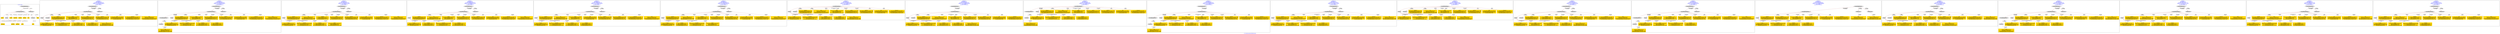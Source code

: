 digraph n0 {
fontcolor="blue"
remincross="true"
label="s17-s-houston-museum-of-fine-arts.json"
subgraph cluster_0 {
label="1-correct model"
n2[style="filled",color="white",fillcolor="lightgray",label="CulturalHeritageObject1"];
n3[shape="plaintext",style="filled",fillcolor="gold",label="artyear"];
n4[style="filled",color="white",fillcolor="lightgray",label="Person1"];
n5[shape="plaintext",style="filled",fillcolor="gold",label="artdesc"];
n6[shape="plaintext",style="filled",fillcolor="gold",label="dimensions"];
n7[shape="plaintext",style="filled",fillcolor="gold",label="technique"];
n8[shape="plaintext",style="filled",fillcolor="gold",label="credittext"];
n9[shape="plaintext",style="filled",fillcolor="gold",label="title"];
n10[style="filled",color="white",fillcolor="lightgray",label="Document1"];
n11[shape="plaintext",style="filled",fillcolor="gold",label="nationality"];
n12[shape="plaintext",style="filled",fillcolor="gold",label="birthDate"];
n13[shape="plaintext",style="filled",fillcolor="gold",label="deathDate"];
n14[shape="plaintext",style="filled",fillcolor="gold",label="artist"];
n15[style="filled",color="white",fillcolor="lightgray",label="EuropeanaAggregation1"];
n16[style="filled",color="white",fillcolor="lightgray",label="WebResource1"];
n17[shape="plaintext",style="filled",fillcolor="gold",label="photo"];
n18[shape="plaintext",style="filled",fillcolor="gold",label="link"];
}
subgraph cluster_1 {
label="candidate 0\nlink coherence:1.0\nnode coherence:1.0\nconfidence:0.5296742887083388\nmapping score:0.6210025406805574\ncost:15.99942\n-precision:1.0-recall:1.0"
n20[style="filled",color="white",fillcolor="lightgray",label="CulturalHeritageObject1"];
n21[style="filled",color="white",fillcolor="lightgray",label="Person1"];
n22[style="filled",color="white",fillcolor="lightgray",label="Document1"];
n23[style="filled",color="white",fillcolor="lightgray",label="EuropeanaAggregation1"];
n24[style="filled",color="white",fillcolor="lightgray",label="WebResource1"];
n25[shape="plaintext",style="filled",fillcolor="gold",label="artist\n[Person,nameOfThePerson,0.514]\n[CulturalHeritageObject,provenance,0.179]\n[CulturalHeritageObject,description,0.156]\n[Document,classLink,0.152]"];
n26[shape="plaintext",style="filled",fillcolor="gold",label="technique\n[CulturalHeritageObject,medium,0.761]\n[CulturalHeritageObject,description,0.121]\n[Person,biographicalInformation,0.067]\n[CulturalHeritageObject,title,0.052]"];
n27[shape="plaintext",style="filled",fillcolor="gold",label="photo\n[WebResource,classLink,0.671]\n[Document,classLink,0.298]\n[CulturalHeritageObject,accessionNumber,0.024]\n[CulturalHeritageObject,description,0.006]"];
n28[shape="plaintext",style="filled",fillcolor="gold",label="link\n[WebResource,classLink,0.527]\n[Document,classLink,0.361]\n[CulturalHeritageObject,provenance,0.066]\n[CulturalHeritageObject,description,0.046]"];
n29[shape="plaintext",style="filled",fillcolor="gold",label="artyear\n[CulturalHeritageObject,created,0.403]\n[Person,dateOfDeath,0.307]\n[Person,dateOfBirth,0.224]\n[CulturalHeritageObject,provenance,0.066]"];
n30[shape="plaintext",style="filled",fillcolor="gold",label="nationality\n[Person,countryAssociatedWithThePerson,0.693]\n[CulturalHeritageObject,provenance,0.117]\n[Concept,prefLabel,0.105]\n[CulturalHeritageObject,description,0.085]"];
n31[shape="plaintext",style="filled",fillcolor="gold",label="deathDate\n[Person,dateOfDeath,0.418]\n[CulturalHeritageObject,created,0.328]\n[Person,dateOfBirth,0.209]\n[CulturalHeritageObject,provenance,0.045]"];
n32[shape="plaintext",style="filled",fillcolor="gold",label="artdesc\n[CulturalHeritageObject,description,0.423]\n[Person,biographicalInformation,0.377]\n[CulturalHeritageObject,title,0.142]\n[CulturalHeritageObject,provenance,0.058]"];
n33[shape="plaintext",style="filled",fillcolor="gold",label="credittext\n[CulturalHeritageObject,provenance,0.705]\n[CulturalHeritageObject,description,0.143]\n[CulturalHeritageObject,title,0.087]\n[Person,biographicalInformation,0.065]"];
n34[shape="plaintext",style="filled",fillcolor="gold",label="title\n[CulturalHeritageObject,title,0.398]\n[CulturalHeritageObject,description,0.365]\n[Person,biographicalInformation,0.151]\n[Concept,prefLabel,0.086]"];
n35[shape="plaintext",style="filled",fillcolor="gold",label="dimensions\n[CulturalHeritageObject,extent,0.638]\n[CulturalHeritageObject,accessionNumber,0.142]\n[CulturalHeritageObject,description,0.132]\n[CulturalHeritageObject,medium,0.088]"];
n36[shape="plaintext",style="filled",fillcolor="gold",label="birthDate\n[Person,dateOfBirth,0.372]\n[CulturalHeritageObject,created,0.297]\n[Person,dateOfDeath,0.291]\n[CulturalHeritageObject,title,0.039]"];
}
subgraph cluster_2 {
label="candidate 1\nlink coherence:1.0\nnode coherence:1.0\nconfidence:0.5296742887083388\nmapping score:0.6210025406805574\ncost:16.99941\n-precision:0.88-recall:0.94"
n38[style="filled",color="white",fillcolor="lightgray",label="CulturalHeritageObject1"];
n39[style="filled",color="white",fillcolor="lightgray",label="CulturalHeritageObject2"];
n40[style="filled",color="white",fillcolor="lightgray",label="Person1"];
n41[style="filled",color="white",fillcolor="lightgray",label="Document2"];
n42[style="filled",color="white",fillcolor="lightgray",label="EuropeanaAggregation1"];
n43[style="filled",color="white",fillcolor="lightgray",label="WebResource1"];
n44[shape="plaintext",style="filled",fillcolor="gold",label="link\n[WebResource,classLink,0.527]\n[Document,classLink,0.361]\n[CulturalHeritageObject,provenance,0.066]\n[CulturalHeritageObject,description,0.046]"];
n45[shape="plaintext",style="filled",fillcolor="gold",label="artist\n[Person,nameOfThePerson,0.514]\n[CulturalHeritageObject,provenance,0.179]\n[CulturalHeritageObject,description,0.156]\n[Document,classLink,0.152]"];
n46[shape="plaintext",style="filled",fillcolor="gold",label="technique\n[CulturalHeritageObject,medium,0.761]\n[CulturalHeritageObject,description,0.121]\n[Person,biographicalInformation,0.067]\n[CulturalHeritageObject,title,0.052]"];
n47[shape="plaintext",style="filled",fillcolor="gold",label="photo\n[WebResource,classLink,0.671]\n[Document,classLink,0.298]\n[CulturalHeritageObject,accessionNumber,0.024]\n[CulturalHeritageObject,description,0.006]"];
n48[shape="plaintext",style="filled",fillcolor="gold",label="artyear\n[CulturalHeritageObject,created,0.403]\n[Person,dateOfDeath,0.307]\n[Person,dateOfBirth,0.224]\n[CulturalHeritageObject,provenance,0.066]"];
n49[shape="plaintext",style="filled",fillcolor="gold",label="nationality\n[Person,countryAssociatedWithThePerson,0.693]\n[CulturalHeritageObject,provenance,0.117]\n[Concept,prefLabel,0.105]\n[CulturalHeritageObject,description,0.085]"];
n50[shape="plaintext",style="filled",fillcolor="gold",label="deathDate\n[Person,dateOfDeath,0.418]\n[CulturalHeritageObject,created,0.328]\n[Person,dateOfBirth,0.209]\n[CulturalHeritageObject,provenance,0.045]"];
n51[shape="plaintext",style="filled",fillcolor="gold",label="artdesc\n[CulturalHeritageObject,description,0.423]\n[Person,biographicalInformation,0.377]\n[CulturalHeritageObject,title,0.142]\n[CulturalHeritageObject,provenance,0.058]"];
n52[shape="plaintext",style="filled",fillcolor="gold",label="credittext\n[CulturalHeritageObject,provenance,0.705]\n[CulturalHeritageObject,description,0.143]\n[CulturalHeritageObject,title,0.087]\n[Person,biographicalInformation,0.065]"];
n53[shape="plaintext",style="filled",fillcolor="gold",label="title\n[CulturalHeritageObject,title,0.398]\n[CulturalHeritageObject,description,0.365]\n[Person,biographicalInformation,0.151]\n[Concept,prefLabel,0.086]"];
n54[shape="plaintext",style="filled",fillcolor="gold",label="dimensions\n[CulturalHeritageObject,extent,0.638]\n[CulturalHeritageObject,accessionNumber,0.142]\n[CulturalHeritageObject,description,0.132]\n[CulturalHeritageObject,medium,0.088]"];
n55[shape="plaintext",style="filled",fillcolor="gold",label="birthDate\n[Person,dateOfBirth,0.372]\n[CulturalHeritageObject,created,0.297]\n[Person,dateOfDeath,0.291]\n[CulturalHeritageObject,title,0.039]"];
}
subgraph cluster_3 {
label="candidate 10\nlink coherence:1.0\nnode coherence:1.0\nconfidence:0.48392384923779325\nmapping score:0.6196412830792645\ncost:14.99945\n-precision:0.8-recall:0.75"
n57[style="filled",color="white",fillcolor="lightgray",label="CulturalHeritageObject1"];
n58[style="filled",color="white",fillcolor="lightgray",label="Person1"];
n59[style="filled",color="white",fillcolor="lightgray",label="EuropeanaAggregation1"];
n60[style="filled",color="white",fillcolor="lightgray",label="WebResource1"];
n61[shape="plaintext",style="filled",fillcolor="gold",label="artist\n[Person,nameOfThePerson,0.514]\n[CulturalHeritageObject,provenance,0.179]\n[CulturalHeritageObject,description,0.156]\n[Document,classLink,0.152]"];
n62[shape="plaintext",style="filled",fillcolor="gold",label="technique\n[CulturalHeritageObject,medium,0.761]\n[CulturalHeritageObject,description,0.121]\n[Person,biographicalInformation,0.067]\n[CulturalHeritageObject,title,0.052]"];
n63[shape="plaintext",style="filled",fillcolor="gold",label="link\n[WebResource,classLink,0.527]\n[Document,classLink,0.361]\n[CulturalHeritageObject,provenance,0.066]\n[CulturalHeritageObject,description,0.046]"];
n64[shape="plaintext",style="filled",fillcolor="gold",label="photo\n[WebResource,classLink,0.671]\n[Document,classLink,0.298]\n[CulturalHeritageObject,accessionNumber,0.024]\n[CulturalHeritageObject,description,0.006]"];
n65[shape="plaintext",style="filled",fillcolor="gold",label="birthDate\n[Person,dateOfBirth,0.372]\n[CulturalHeritageObject,created,0.297]\n[Person,dateOfDeath,0.291]\n[CulturalHeritageObject,title,0.039]"];
n66[shape="plaintext",style="filled",fillcolor="gold",label="nationality\n[Person,countryAssociatedWithThePerson,0.693]\n[CulturalHeritageObject,provenance,0.117]\n[Concept,prefLabel,0.105]\n[CulturalHeritageObject,description,0.085]"];
n67[shape="plaintext",style="filled",fillcolor="gold",label="deathDate\n[Person,dateOfDeath,0.418]\n[CulturalHeritageObject,created,0.328]\n[Person,dateOfBirth,0.209]\n[CulturalHeritageObject,provenance,0.045]"];
n68[shape="plaintext",style="filled",fillcolor="gold",label="artdesc\n[CulturalHeritageObject,description,0.423]\n[Person,biographicalInformation,0.377]\n[CulturalHeritageObject,title,0.142]\n[CulturalHeritageObject,provenance,0.058]"];
n69[shape="plaintext",style="filled",fillcolor="gold",label="credittext\n[CulturalHeritageObject,provenance,0.705]\n[CulturalHeritageObject,description,0.143]\n[CulturalHeritageObject,title,0.087]\n[Person,biographicalInformation,0.065]"];
n70[shape="plaintext",style="filled",fillcolor="gold",label="title\n[CulturalHeritageObject,title,0.398]\n[CulturalHeritageObject,description,0.365]\n[Person,biographicalInformation,0.151]\n[Concept,prefLabel,0.086]"];
n71[shape="plaintext",style="filled",fillcolor="gold",label="dimensions\n[CulturalHeritageObject,extent,0.638]\n[CulturalHeritageObject,accessionNumber,0.142]\n[CulturalHeritageObject,description,0.132]\n[CulturalHeritageObject,medium,0.088]"];
n72[shape="plaintext",style="filled",fillcolor="gold",label="artyear\n[CulturalHeritageObject,created,0.403]\n[Person,dateOfDeath,0.307]\n[Person,dateOfBirth,0.224]\n[CulturalHeritageObject,provenance,0.066]"];
}
subgraph cluster_4 {
label="candidate 11\nlink coherence:1.0\nnode coherence:1.0\nconfidence:0.48096520256336045\nmapping score:0.6186550675211201\ncost:14.99945\n-precision:0.8-recall:0.75"
n74[style="filled",color="white",fillcolor="lightgray",label="CulturalHeritageObject1"];
n75[style="filled",color="white",fillcolor="lightgray",label="Person1"];
n76[style="filled",color="white",fillcolor="lightgray",label="EuropeanaAggregation1"];
n77[style="filled",color="white",fillcolor="lightgray",label="WebResource1"];
n78[shape="plaintext",style="filled",fillcolor="gold",label="artist\n[Person,nameOfThePerson,0.514]\n[CulturalHeritageObject,provenance,0.179]\n[CulturalHeritageObject,description,0.156]\n[Document,classLink,0.152]"];
n79[shape="plaintext",style="filled",fillcolor="gold",label="technique\n[CulturalHeritageObject,medium,0.761]\n[CulturalHeritageObject,description,0.121]\n[Person,biographicalInformation,0.067]\n[CulturalHeritageObject,title,0.052]"];
n80[shape="plaintext",style="filled",fillcolor="gold",label="link\n[WebResource,classLink,0.527]\n[Document,classLink,0.361]\n[CulturalHeritageObject,provenance,0.066]\n[CulturalHeritageObject,description,0.046]"];
n81[shape="plaintext",style="filled",fillcolor="gold",label="photo\n[WebResource,classLink,0.671]\n[Document,classLink,0.298]\n[CulturalHeritageObject,accessionNumber,0.024]\n[CulturalHeritageObject,description,0.006]"];
n82[shape="plaintext",style="filled",fillcolor="gold",label="birthDate\n[Person,dateOfBirth,0.372]\n[CulturalHeritageObject,created,0.297]\n[Person,dateOfDeath,0.291]\n[CulturalHeritageObject,title,0.039]"];
n83[shape="plaintext",style="filled",fillcolor="gold",label="artyear\n[CulturalHeritageObject,created,0.403]\n[Person,dateOfDeath,0.307]\n[Person,dateOfBirth,0.224]\n[CulturalHeritageObject,provenance,0.066]"];
n84[shape="plaintext",style="filled",fillcolor="gold",label="nationality\n[Person,countryAssociatedWithThePerson,0.693]\n[CulturalHeritageObject,provenance,0.117]\n[Concept,prefLabel,0.105]\n[CulturalHeritageObject,description,0.085]"];
n85[shape="plaintext",style="filled",fillcolor="gold",label="artdesc\n[CulturalHeritageObject,description,0.423]\n[Person,biographicalInformation,0.377]\n[CulturalHeritageObject,title,0.142]\n[CulturalHeritageObject,provenance,0.058]"];
n86[shape="plaintext",style="filled",fillcolor="gold",label="credittext\n[CulturalHeritageObject,provenance,0.705]\n[CulturalHeritageObject,description,0.143]\n[CulturalHeritageObject,title,0.087]\n[Person,biographicalInformation,0.065]"];
n87[shape="plaintext",style="filled",fillcolor="gold",label="title\n[CulturalHeritageObject,title,0.398]\n[CulturalHeritageObject,description,0.365]\n[Person,biographicalInformation,0.151]\n[Concept,prefLabel,0.086]"];
n88[shape="plaintext",style="filled",fillcolor="gold",label="dimensions\n[CulturalHeritageObject,extent,0.638]\n[CulturalHeritageObject,accessionNumber,0.142]\n[CulturalHeritageObject,description,0.132]\n[CulturalHeritageObject,medium,0.088]"];
n89[shape="plaintext",style="filled",fillcolor="gold",label="deathDate\n[Person,dateOfDeath,0.418]\n[CulturalHeritageObject,created,0.328]\n[Person,dateOfBirth,0.209]\n[CulturalHeritageObject,provenance,0.045]"];
}
subgraph cluster_5 {
label="candidate 12\nlink coherence:1.0\nnode coherence:1.0\nconfidence:0.4789505709147548\nmapping score:0.6179835236382516\ncost:14.99945\n-precision:0.8-recall:0.75"
n91[style="filled",color="white",fillcolor="lightgray",label="CulturalHeritageObject1"];
n92[style="filled",color="white",fillcolor="lightgray",label="Person1"];
n93[style="filled",color="white",fillcolor="lightgray",label="EuropeanaAggregation1"];
n94[style="filled",color="white",fillcolor="lightgray",label="WebResource1"];
n95[shape="plaintext",style="filled",fillcolor="gold",label="artist\n[Person,nameOfThePerson,0.514]\n[CulturalHeritageObject,provenance,0.179]\n[CulturalHeritageObject,description,0.156]\n[Document,classLink,0.152]"];
n96[shape="plaintext",style="filled",fillcolor="gold",label="technique\n[CulturalHeritageObject,medium,0.761]\n[CulturalHeritageObject,description,0.121]\n[Person,biographicalInformation,0.067]\n[CulturalHeritageObject,title,0.052]"];
n97[shape="plaintext",style="filled",fillcolor="gold",label="link\n[WebResource,classLink,0.527]\n[Document,classLink,0.361]\n[CulturalHeritageObject,provenance,0.066]\n[CulturalHeritageObject,description,0.046]"];
n98[shape="plaintext",style="filled",fillcolor="gold",label="photo\n[WebResource,classLink,0.671]\n[Document,classLink,0.298]\n[CulturalHeritageObject,accessionNumber,0.024]\n[CulturalHeritageObject,description,0.006]"];
n99[shape="plaintext",style="filled",fillcolor="gold",label="artyear\n[CulturalHeritageObject,created,0.403]\n[Person,dateOfDeath,0.307]\n[Person,dateOfBirth,0.224]\n[CulturalHeritageObject,provenance,0.066]"];
n100[shape="plaintext",style="filled",fillcolor="gold",label="nationality\n[Person,countryAssociatedWithThePerson,0.693]\n[CulturalHeritageObject,provenance,0.117]\n[Concept,prefLabel,0.105]\n[CulturalHeritageObject,description,0.085]"];
n101[shape="plaintext",style="filled",fillcolor="gold",label="deathDate\n[Person,dateOfDeath,0.418]\n[CulturalHeritageObject,created,0.328]\n[Person,dateOfBirth,0.209]\n[CulturalHeritageObject,provenance,0.045]"];
n102[shape="plaintext",style="filled",fillcolor="gold",label="title\n[CulturalHeritageObject,title,0.398]\n[CulturalHeritageObject,description,0.365]\n[Person,biographicalInformation,0.151]\n[Concept,prefLabel,0.086]"];
n103[shape="plaintext",style="filled",fillcolor="gold",label="credittext\n[CulturalHeritageObject,provenance,0.705]\n[CulturalHeritageObject,description,0.143]\n[CulturalHeritageObject,title,0.087]\n[Person,biographicalInformation,0.065]"];
n104[shape="plaintext",style="filled",fillcolor="gold",label="artdesc\n[CulturalHeritageObject,description,0.423]\n[Person,biographicalInformation,0.377]\n[CulturalHeritageObject,title,0.142]\n[CulturalHeritageObject,provenance,0.058]"];
n105[shape="plaintext",style="filled",fillcolor="gold",label="dimensions\n[CulturalHeritageObject,extent,0.638]\n[CulturalHeritageObject,accessionNumber,0.142]\n[CulturalHeritageObject,description,0.132]\n[CulturalHeritageObject,medium,0.088]"];
n106[shape="plaintext",style="filled",fillcolor="gold",label="birthDate\n[Person,dateOfBirth,0.372]\n[CulturalHeritageObject,created,0.297]\n[Person,dateOfDeath,0.291]\n[CulturalHeritageObject,title,0.039]"];
}
subgraph cluster_6 {
label="candidate 13\nlink coherence:1.0\nnode coherence:1.0\nconfidence:0.4759327905912844\nmapping score:0.6169775968637615\ncost:14.99945\n-precision:0.73-recall:0.69"
n108[style="filled",color="white",fillcolor="lightgray",label="CulturalHeritageObject1"];
n109[style="filled",color="white",fillcolor="lightgray",label="Person1"];
n110[style="filled",color="white",fillcolor="lightgray",label="EuropeanaAggregation1"];
n111[style="filled",color="white",fillcolor="lightgray",label="WebResource1"];
n112[shape="plaintext",style="filled",fillcolor="gold",label="artist\n[Person,nameOfThePerson,0.514]\n[CulturalHeritageObject,provenance,0.179]\n[CulturalHeritageObject,description,0.156]\n[Document,classLink,0.152]"];
n113[shape="plaintext",style="filled",fillcolor="gold",label="technique\n[CulturalHeritageObject,medium,0.761]\n[CulturalHeritageObject,description,0.121]\n[Person,biographicalInformation,0.067]\n[CulturalHeritageObject,title,0.052]"];
n114[shape="plaintext",style="filled",fillcolor="gold",label="link\n[WebResource,classLink,0.527]\n[Document,classLink,0.361]\n[CulturalHeritageObject,provenance,0.066]\n[CulturalHeritageObject,description,0.046]"];
n115[shape="plaintext",style="filled",fillcolor="gold",label="photo\n[WebResource,classLink,0.671]\n[Document,classLink,0.298]\n[CulturalHeritageObject,accessionNumber,0.024]\n[CulturalHeritageObject,description,0.006]"];
n116[shape="plaintext",style="filled",fillcolor="gold",label="birthDate\n[Person,dateOfBirth,0.372]\n[CulturalHeritageObject,created,0.297]\n[Person,dateOfDeath,0.291]\n[CulturalHeritageObject,title,0.039]"];
n117[shape="plaintext",style="filled",fillcolor="gold",label="nationality\n[Person,countryAssociatedWithThePerson,0.693]\n[CulturalHeritageObject,provenance,0.117]\n[Concept,prefLabel,0.105]\n[CulturalHeritageObject,description,0.085]"];
n118[shape="plaintext",style="filled",fillcolor="gold",label="deathDate\n[Person,dateOfDeath,0.418]\n[CulturalHeritageObject,created,0.328]\n[Person,dateOfBirth,0.209]\n[CulturalHeritageObject,provenance,0.045]"];
n119[shape="plaintext",style="filled",fillcolor="gold",label="artdesc\n[CulturalHeritageObject,description,0.423]\n[Person,biographicalInformation,0.377]\n[CulturalHeritageObject,title,0.142]\n[CulturalHeritageObject,provenance,0.058]"];
n120[shape="plaintext",style="filled",fillcolor="gold",label="credittext\n[CulturalHeritageObject,provenance,0.705]\n[CulturalHeritageObject,description,0.143]\n[CulturalHeritageObject,title,0.087]\n[Person,biographicalInformation,0.065]"];
n121[shape="plaintext",style="filled",fillcolor="gold",label="title\n[CulturalHeritageObject,title,0.398]\n[CulturalHeritageObject,description,0.365]\n[Person,biographicalInformation,0.151]\n[Concept,prefLabel,0.086]"];
n122[shape="plaintext",style="filled",fillcolor="gold",label="dimensions\n[CulturalHeritageObject,extent,0.638]\n[CulturalHeritageObject,accessionNumber,0.142]\n[CulturalHeritageObject,description,0.132]\n[CulturalHeritageObject,medium,0.088]"];
n123[shape="plaintext",style="filled",fillcolor="gold",label="artyear\n[CulturalHeritageObject,created,0.403]\n[Person,dateOfDeath,0.307]\n[Person,dateOfBirth,0.224]\n[CulturalHeritageObject,provenance,0.066]"];
}
subgraph cluster_7 {
label="candidate 14\nlink coherence:1.0\nnode coherence:1.0\nconfidence:0.4757789805102905\nmapping score:0.6169263268367635\ncost:13.99976\n-precision:0.93-recall:0.81"
n125[style="filled",color="white",fillcolor="lightgray",label="CulturalHeritageObject1"];
n126[style="filled",color="white",fillcolor="lightgray",label="Person1"];
n127[style="filled",color="white",fillcolor="lightgray",label="Document1"];
n128[shape="plaintext",style="filled",fillcolor="gold",label="artist\n[Person,nameOfThePerson,0.514]\n[CulturalHeritageObject,provenance,0.179]\n[CulturalHeritageObject,description,0.156]\n[Document,classLink,0.152]"];
n129[shape="plaintext",style="filled",fillcolor="gold",label="technique\n[CulturalHeritageObject,medium,0.761]\n[CulturalHeritageObject,description,0.121]\n[Person,biographicalInformation,0.067]\n[CulturalHeritageObject,title,0.052]"];
n130[shape="plaintext",style="filled",fillcolor="gold",label="photo\n[WebResource,classLink,0.671]\n[Document,classLink,0.298]\n[CulturalHeritageObject,accessionNumber,0.024]\n[CulturalHeritageObject,description,0.006]"];
n131[shape="plaintext",style="filled",fillcolor="gold",label="link\n[WebResource,classLink,0.527]\n[Document,classLink,0.361]\n[CulturalHeritageObject,provenance,0.066]\n[CulturalHeritageObject,description,0.046]"];
n132[shape="plaintext",style="filled",fillcolor="gold",label="artyear\n[CulturalHeritageObject,created,0.403]\n[Person,dateOfDeath,0.307]\n[Person,dateOfBirth,0.224]\n[CulturalHeritageObject,provenance,0.066]"];
n133[shape="plaintext",style="filled",fillcolor="gold",label="nationality\n[Person,countryAssociatedWithThePerson,0.693]\n[CulturalHeritageObject,provenance,0.117]\n[Concept,prefLabel,0.105]\n[CulturalHeritageObject,description,0.085]"];
n134[shape="plaintext",style="filled",fillcolor="gold",label="deathDate\n[Person,dateOfDeath,0.418]\n[CulturalHeritageObject,created,0.328]\n[Person,dateOfBirth,0.209]\n[CulturalHeritageObject,provenance,0.045]"];
n135[shape="plaintext",style="filled",fillcolor="gold",label="artdesc\n[CulturalHeritageObject,description,0.423]\n[Person,biographicalInformation,0.377]\n[CulturalHeritageObject,title,0.142]\n[CulturalHeritageObject,provenance,0.058]"];
n136[shape="plaintext",style="filled",fillcolor="gold",label="credittext\n[CulturalHeritageObject,provenance,0.705]\n[CulturalHeritageObject,description,0.143]\n[CulturalHeritageObject,title,0.087]\n[Person,biographicalInformation,0.065]"];
n137[shape="plaintext",style="filled",fillcolor="gold",label="title\n[CulturalHeritageObject,title,0.398]\n[CulturalHeritageObject,description,0.365]\n[Person,biographicalInformation,0.151]\n[Concept,prefLabel,0.086]"];
n138[shape="plaintext",style="filled",fillcolor="gold",label="dimensions\n[CulturalHeritageObject,extent,0.638]\n[CulturalHeritageObject,accessionNumber,0.142]\n[CulturalHeritageObject,description,0.132]\n[CulturalHeritageObject,medium,0.088]"];
n139[shape="plaintext",style="filled",fillcolor="gold",label="birthDate\n[Person,dateOfBirth,0.372]\n[CulturalHeritageObject,created,0.297]\n[Person,dateOfDeath,0.291]\n[CulturalHeritageObject,title,0.039]"];
}
subgraph cluster_8 {
label="candidate 15\nlink coherence:1.0\nnode coherence:1.0\nconfidence:0.4757789805102905\nmapping score:0.6169263268367635\ncost:14.99959\n-precision:0.93-recall:0.88"
n141[style="filled",color="white",fillcolor="lightgray",label="CulturalHeritageObject1"];
n142[style="filled",color="white",fillcolor="lightgray",label="Person1"];
n143[style="filled",color="white",fillcolor="lightgray",label="Document1"];
n144[style="filled",color="white",fillcolor="lightgray",label="EuropeanaAggregation1"];
n145[shape="plaintext",style="filled",fillcolor="gold",label="artist\n[Person,nameOfThePerson,0.514]\n[CulturalHeritageObject,provenance,0.179]\n[CulturalHeritageObject,description,0.156]\n[Document,classLink,0.152]"];
n146[shape="plaintext",style="filled",fillcolor="gold",label="technique\n[CulturalHeritageObject,medium,0.761]\n[CulturalHeritageObject,description,0.121]\n[Person,biographicalInformation,0.067]\n[CulturalHeritageObject,title,0.052]"];
n147[shape="plaintext",style="filled",fillcolor="gold",label="photo\n[WebResource,classLink,0.671]\n[Document,classLink,0.298]\n[CulturalHeritageObject,accessionNumber,0.024]\n[CulturalHeritageObject,description,0.006]"];
n148[shape="plaintext",style="filled",fillcolor="gold",label="link\n[WebResource,classLink,0.527]\n[Document,classLink,0.361]\n[CulturalHeritageObject,provenance,0.066]\n[CulturalHeritageObject,description,0.046]"];
n149[shape="plaintext",style="filled",fillcolor="gold",label="artyear\n[CulturalHeritageObject,created,0.403]\n[Person,dateOfDeath,0.307]\n[Person,dateOfBirth,0.224]\n[CulturalHeritageObject,provenance,0.066]"];
n150[shape="plaintext",style="filled",fillcolor="gold",label="nationality\n[Person,countryAssociatedWithThePerson,0.693]\n[CulturalHeritageObject,provenance,0.117]\n[Concept,prefLabel,0.105]\n[CulturalHeritageObject,description,0.085]"];
n151[shape="plaintext",style="filled",fillcolor="gold",label="deathDate\n[Person,dateOfDeath,0.418]\n[CulturalHeritageObject,created,0.328]\n[Person,dateOfBirth,0.209]\n[CulturalHeritageObject,provenance,0.045]"];
n152[shape="plaintext",style="filled",fillcolor="gold",label="artdesc\n[CulturalHeritageObject,description,0.423]\n[Person,biographicalInformation,0.377]\n[CulturalHeritageObject,title,0.142]\n[CulturalHeritageObject,provenance,0.058]"];
n153[shape="plaintext",style="filled",fillcolor="gold",label="credittext\n[CulturalHeritageObject,provenance,0.705]\n[CulturalHeritageObject,description,0.143]\n[CulturalHeritageObject,title,0.087]\n[Person,biographicalInformation,0.065]"];
n154[shape="plaintext",style="filled",fillcolor="gold",label="title\n[CulturalHeritageObject,title,0.398]\n[CulturalHeritageObject,description,0.365]\n[Person,biographicalInformation,0.151]\n[Concept,prefLabel,0.086]"];
n155[shape="plaintext",style="filled",fillcolor="gold",label="dimensions\n[CulturalHeritageObject,extent,0.638]\n[CulturalHeritageObject,accessionNumber,0.142]\n[CulturalHeritageObject,description,0.132]\n[CulturalHeritageObject,medium,0.088]"];
n156[shape="plaintext",style="filled",fillcolor="gold",label="birthDate\n[Person,dateOfBirth,0.372]\n[CulturalHeritageObject,created,0.297]\n[Person,dateOfDeath,0.291]\n[CulturalHeritageObject,title,0.039]"];
}
subgraph cluster_9 {
label="candidate 16\nlink coherence:1.0\nnode coherence:1.0\nconfidence:0.4757789805102905\nmapping score:0.6169263268367635\ncost:14.99975\n-precision:0.8-recall:0.75"
n158[style="filled",color="white",fillcolor="lightgray",label="CulturalHeritageObject1"];
n159[style="filled",color="white",fillcolor="lightgray",label="CulturalHeritageObject2"];
n160[style="filled",color="white",fillcolor="lightgray",label="Person1"];
n161[style="filled",color="white",fillcolor="lightgray",label="Document2"];
n162[shape="plaintext",style="filled",fillcolor="gold",label="link\n[WebResource,classLink,0.527]\n[Document,classLink,0.361]\n[CulturalHeritageObject,provenance,0.066]\n[CulturalHeritageObject,description,0.046]"];
n163[shape="plaintext",style="filled",fillcolor="gold",label="artist\n[Person,nameOfThePerson,0.514]\n[CulturalHeritageObject,provenance,0.179]\n[CulturalHeritageObject,description,0.156]\n[Document,classLink,0.152]"];
n164[shape="plaintext",style="filled",fillcolor="gold",label="technique\n[CulturalHeritageObject,medium,0.761]\n[CulturalHeritageObject,description,0.121]\n[Person,biographicalInformation,0.067]\n[CulturalHeritageObject,title,0.052]"];
n165[shape="plaintext",style="filled",fillcolor="gold",label="photo\n[WebResource,classLink,0.671]\n[Document,classLink,0.298]\n[CulturalHeritageObject,accessionNumber,0.024]\n[CulturalHeritageObject,description,0.006]"];
n166[shape="plaintext",style="filled",fillcolor="gold",label="artyear\n[CulturalHeritageObject,created,0.403]\n[Person,dateOfDeath,0.307]\n[Person,dateOfBirth,0.224]\n[CulturalHeritageObject,provenance,0.066]"];
n167[shape="plaintext",style="filled",fillcolor="gold",label="nationality\n[Person,countryAssociatedWithThePerson,0.693]\n[CulturalHeritageObject,provenance,0.117]\n[Concept,prefLabel,0.105]\n[CulturalHeritageObject,description,0.085]"];
n168[shape="plaintext",style="filled",fillcolor="gold",label="deathDate\n[Person,dateOfDeath,0.418]\n[CulturalHeritageObject,created,0.328]\n[Person,dateOfBirth,0.209]\n[CulturalHeritageObject,provenance,0.045]"];
n169[shape="plaintext",style="filled",fillcolor="gold",label="artdesc\n[CulturalHeritageObject,description,0.423]\n[Person,biographicalInformation,0.377]\n[CulturalHeritageObject,title,0.142]\n[CulturalHeritageObject,provenance,0.058]"];
n170[shape="plaintext",style="filled",fillcolor="gold",label="credittext\n[CulturalHeritageObject,provenance,0.705]\n[CulturalHeritageObject,description,0.143]\n[CulturalHeritageObject,title,0.087]\n[Person,biographicalInformation,0.065]"];
n171[shape="plaintext",style="filled",fillcolor="gold",label="title\n[CulturalHeritageObject,title,0.398]\n[CulturalHeritageObject,description,0.365]\n[Person,biographicalInformation,0.151]\n[Concept,prefLabel,0.086]"];
n172[shape="plaintext",style="filled",fillcolor="gold",label="dimensions\n[CulturalHeritageObject,extent,0.638]\n[CulturalHeritageObject,accessionNumber,0.142]\n[CulturalHeritageObject,description,0.132]\n[CulturalHeritageObject,medium,0.088]"];
n173[shape="plaintext",style="filled",fillcolor="gold",label="birthDate\n[Person,dateOfBirth,0.372]\n[CulturalHeritageObject,created,0.297]\n[Person,dateOfDeath,0.291]\n[CulturalHeritageObject,title,0.039]"];
}
subgraph cluster_10 {
label="candidate 17\nlink coherence:1.0\nnode coherence:1.0\nconfidence:0.4757789805102905\nmapping score:0.6169263268367635\ncost:15.99958\n-precision:0.81-recall:0.81"
n175[style="filled",color="white",fillcolor="lightgray",label="CulturalHeritageObject1"];
n176[style="filled",color="white",fillcolor="lightgray",label="CulturalHeritageObject2"];
n177[style="filled",color="white",fillcolor="lightgray",label="Person1"];
n178[style="filled",color="white",fillcolor="lightgray",label="Document2"];
n179[style="filled",color="white",fillcolor="lightgray",label="EuropeanaAggregation1"];
n180[shape="plaintext",style="filled",fillcolor="gold",label="link\n[WebResource,classLink,0.527]\n[Document,classLink,0.361]\n[CulturalHeritageObject,provenance,0.066]\n[CulturalHeritageObject,description,0.046]"];
n181[shape="plaintext",style="filled",fillcolor="gold",label="artist\n[Person,nameOfThePerson,0.514]\n[CulturalHeritageObject,provenance,0.179]\n[CulturalHeritageObject,description,0.156]\n[Document,classLink,0.152]"];
n182[shape="plaintext",style="filled",fillcolor="gold",label="technique\n[CulturalHeritageObject,medium,0.761]\n[CulturalHeritageObject,description,0.121]\n[Person,biographicalInformation,0.067]\n[CulturalHeritageObject,title,0.052]"];
n183[shape="plaintext",style="filled",fillcolor="gold",label="photo\n[WebResource,classLink,0.671]\n[Document,classLink,0.298]\n[CulturalHeritageObject,accessionNumber,0.024]\n[CulturalHeritageObject,description,0.006]"];
n184[shape="plaintext",style="filled",fillcolor="gold",label="artyear\n[CulturalHeritageObject,created,0.403]\n[Person,dateOfDeath,0.307]\n[Person,dateOfBirth,0.224]\n[CulturalHeritageObject,provenance,0.066]"];
n185[shape="plaintext",style="filled",fillcolor="gold",label="nationality\n[Person,countryAssociatedWithThePerson,0.693]\n[CulturalHeritageObject,provenance,0.117]\n[Concept,prefLabel,0.105]\n[CulturalHeritageObject,description,0.085]"];
n186[shape="plaintext",style="filled",fillcolor="gold",label="deathDate\n[Person,dateOfDeath,0.418]\n[CulturalHeritageObject,created,0.328]\n[Person,dateOfBirth,0.209]\n[CulturalHeritageObject,provenance,0.045]"];
n187[shape="plaintext",style="filled",fillcolor="gold",label="artdesc\n[CulturalHeritageObject,description,0.423]\n[Person,biographicalInformation,0.377]\n[CulturalHeritageObject,title,0.142]\n[CulturalHeritageObject,provenance,0.058]"];
n188[shape="plaintext",style="filled",fillcolor="gold",label="credittext\n[CulturalHeritageObject,provenance,0.705]\n[CulturalHeritageObject,description,0.143]\n[CulturalHeritageObject,title,0.087]\n[Person,biographicalInformation,0.065]"];
n189[shape="plaintext",style="filled",fillcolor="gold",label="title\n[CulturalHeritageObject,title,0.398]\n[CulturalHeritageObject,description,0.365]\n[Person,biographicalInformation,0.151]\n[Concept,prefLabel,0.086]"];
n190[shape="plaintext",style="filled",fillcolor="gold",label="dimensions\n[CulturalHeritageObject,extent,0.638]\n[CulturalHeritageObject,accessionNumber,0.142]\n[CulturalHeritageObject,description,0.132]\n[CulturalHeritageObject,medium,0.088]"];
n191[shape="plaintext",style="filled",fillcolor="gold",label="birthDate\n[Person,dateOfBirth,0.372]\n[CulturalHeritageObject,created,0.297]\n[Person,dateOfDeath,0.291]\n[CulturalHeritageObject,title,0.039]"];
}
subgraph cluster_11 {
label="candidate 18\nlink coherence:1.0\nnode coherence:1.0\nconfidence:0.474143713289684\nmapping score:0.616381237763228\ncost:14.99945\n-precision:0.73-recall:0.69"
n193[style="filled",color="white",fillcolor="lightgray",label="CulturalHeritageObject1"];
n194[style="filled",color="white",fillcolor="lightgray",label="Person1"];
n195[style="filled",color="white",fillcolor="lightgray",label="EuropeanaAggregation1"];
n196[style="filled",color="white",fillcolor="lightgray",label="WebResource1"];
n197[shape="plaintext",style="filled",fillcolor="gold",label="artist\n[Person,nameOfThePerson,0.514]\n[CulturalHeritageObject,provenance,0.179]\n[CulturalHeritageObject,description,0.156]\n[Document,classLink,0.152]"];
n198[shape="plaintext",style="filled",fillcolor="gold",label="technique\n[CulturalHeritageObject,medium,0.761]\n[CulturalHeritageObject,description,0.121]\n[Person,biographicalInformation,0.067]\n[CulturalHeritageObject,title,0.052]"];
n199[shape="plaintext",style="filled",fillcolor="gold",label="photo\n[WebResource,classLink,0.671]\n[Document,classLink,0.298]\n[CulturalHeritageObject,accessionNumber,0.024]\n[CulturalHeritageObject,description,0.006]"];
n200[shape="plaintext",style="filled",fillcolor="gold",label="link\n[WebResource,classLink,0.527]\n[Document,classLink,0.361]\n[CulturalHeritageObject,provenance,0.066]\n[CulturalHeritageObject,description,0.046]"];
n201[shape="plaintext",style="filled",fillcolor="gold",label="artyear\n[CulturalHeritageObject,created,0.403]\n[Person,dateOfDeath,0.307]\n[Person,dateOfBirth,0.224]\n[CulturalHeritageObject,provenance,0.066]"];
n202[shape="plaintext",style="filled",fillcolor="gold",label="nationality\n[Person,countryAssociatedWithThePerson,0.693]\n[CulturalHeritageObject,provenance,0.117]\n[Concept,prefLabel,0.105]\n[CulturalHeritageObject,description,0.085]"];
n203[shape="plaintext",style="filled",fillcolor="gold",label="deathDate\n[Person,dateOfDeath,0.418]\n[CulturalHeritageObject,created,0.328]\n[Person,dateOfBirth,0.209]\n[CulturalHeritageObject,provenance,0.045]"];
n204[shape="plaintext",style="filled",fillcolor="gold",label="artdesc\n[CulturalHeritageObject,description,0.423]\n[Person,biographicalInformation,0.377]\n[CulturalHeritageObject,title,0.142]\n[CulturalHeritageObject,provenance,0.058]"];
n205[shape="plaintext",style="filled",fillcolor="gold",label="credittext\n[CulturalHeritageObject,provenance,0.705]\n[CulturalHeritageObject,description,0.143]\n[CulturalHeritageObject,title,0.087]\n[Person,biographicalInformation,0.065]"];
n206[shape="plaintext",style="filled",fillcolor="gold",label="title\n[CulturalHeritageObject,title,0.398]\n[CulturalHeritageObject,description,0.365]\n[Person,biographicalInformation,0.151]\n[Concept,prefLabel,0.086]"];
n207[shape="plaintext",style="filled",fillcolor="gold",label="dimensions\n[CulturalHeritageObject,extent,0.638]\n[CulturalHeritageObject,accessionNumber,0.142]\n[CulturalHeritageObject,description,0.132]\n[CulturalHeritageObject,medium,0.088]"];
n208[shape="plaintext",style="filled",fillcolor="gold",label="birthDate\n[Person,dateOfBirth,0.372]\n[CulturalHeritageObject,created,0.297]\n[Person,dateOfDeath,0.291]\n[CulturalHeritageObject,title,0.039]"];
}
subgraph cluster_12 {
label="candidate 19\nlink coherence:1.0\nnode coherence:1.0\nconfidence:0.4740683021028816\nmapping score:0.6163561007009605\ncost:13.99976\n-precision:0.86-recall:0.75"
n210[style="filled",color="white",fillcolor="lightgray",label="CulturalHeritageObject1"];
n211[style="filled",color="white",fillcolor="lightgray",label="Person1"];
n212[style="filled",color="white",fillcolor="lightgray",label="Document1"];
n213[shape="plaintext",style="filled",fillcolor="gold",label="artist\n[Person,nameOfThePerson,0.514]\n[CulturalHeritageObject,provenance,0.179]\n[CulturalHeritageObject,description,0.156]\n[Document,classLink,0.152]"];
n214[shape="plaintext",style="filled",fillcolor="gold",label="technique\n[CulturalHeritageObject,medium,0.761]\n[CulturalHeritageObject,description,0.121]\n[Person,biographicalInformation,0.067]\n[CulturalHeritageObject,title,0.052]"];
n215[shape="plaintext",style="filled",fillcolor="gold",label="link\n[WebResource,classLink,0.527]\n[Document,classLink,0.361]\n[CulturalHeritageObject,provenance,0.066]\n[CulturalHeritageObject,description,0.046]"];
n216[shape="plaintext",style="filled",fillcolor="gold",label="photo\n[WebResource,classLink,0.671]\n[Document,classLink,0.298]\n[CulturalHeritageObject,accessionNumber,0.024]\n[CulturalHeritageObject,description,0.006]"];
n217[shape="plaintext",style="filled",fillcolor="gold",label="artyear\n[CulturalHeritageObject,created,0.403]\n[Person,dateOfDeath,0.307]\n[Person,dateOfBirth,0.224]\n[CulturalHeritageObject,provenance,0.066]"];
n218[shape="plaintext",style="filled",fillcolor="gold",label="nationality\n[Person,countryAssociatedWithThePerson,0.693]\n[CulturalHeritageObject,provenance,0.117]\n[Concept,prefLabel,0.105]\n[CulturalHeritageObject,description,0.085]"];
n219[shape="plaintext",style="filled",fillcolor="gold",label="deathDate\n[Person,dateOfDeath,0.418]\n[CulturalHeritageObject,created,0.328]\n[Person,dateOfBirth,0.209]\n[CulturalHeritageObject,provenance,0.045]"];
n220[shape="plaintext",style="filled",fillcolor="gold",label="artdesc\n[CulturalHeritageObject,description,0.423]\n[Person,biographicalInformation,0.377]\n[CulturalHeritageObject,title,0.142]\n[CulturalHeritageObject,provenance,0.058]"];
n221[shape="plaintext",style="filled",fillcolor="gold",label="credittext\n[CulturalHeritageObject,provenance,0.705]\n[CulturalHeritageObject,description,0.143]\n[CulturalHeritageObject,title,0.087]\n[Person,biographicalInformation,0.065]"];
n222[shape="plaintext",style="filled",fillcolor="gold",label="title\n[CulturalHeritageObject,title,0.398]\n[CulturalHeritageObject,description,0.365]\n[Person,biographicalInformation,0.151]\n[Concept,prefLabel,0.086]"];
n223[shape="plaintext",style="filled",fillcolor="gold",label="dimensions\n[CulturalHeritageObject,extent,0.638]\n[CulturalHeritageObject,accessionNumber,0.142]\n[CulturalHeritageObject,description,0.132]\n[CulturalHeritageObject,medium,0.088]"];
n224[shape="plaintext",style="filled",fillcolor="gold",label="birthDate\n[Person,dateOfBirth,0.372]\n[CulturalHeritageObject,created,0.297]\n[Person,dateOfDeath,0.291]\n[CulturalHeritageObject,title,0.039]"];
}
subgraph cluster_13 {
label="candidate 2\nlink coherence:1.0\nnode coherence:1.0\nconfidence:0.514152559520547\nmapping score:0.6158286309512934\ncost:15.99942\n-precision:0.88-recall:0.88"
n226[style="filled",color="white",fillcolor="lightgray",label="CulturalHeritageObject1"];
n227[style="filled",color="white",fillcolor="lightgray",label="Person1"];
n228[style="filled",color="white",fillcolor="lightgray",label="Document1"];
n229[style="filled",color="white",fillcolor="lightgray",label="EuropeanaAggregation1"];
n230[style="filled",color="white",fillcolor="lightgray",label="WebResource1"];
n231[shape="plaintext",style="filled",fillcolor="gold",label="artist\n[Person,nameOfThePerson,0.514]\n[CulturalHeritageObject,provenance,0.179]\n[CulturalHeritageObject,description,0.156]\n[Document,classLink,0.152]"];
n232[shape="plaintext",style="filled",fillcolor="gold",label="technique\n[CulturalHeritageObject,medium,0.761]\n[CulturalHeritageObject,description,0.121]\n[Person,biographicalInformation,0.067]\n[CulturalHeritageObject,title,0.052]"];
n233[shape="plaintext",style="filled",fillcolor="gold",label="photo\n[WebResource,classLink,0.671]\n[Document,classLink,0.298]\n[CulturalHeritageObject,accessionNumber,0.024]\n[CulturalHeritageObject,description,0.006]"];
n234[shape="plaintext",style="filled",fillcolor="gold",label="link\n[WebResource,classLink,0.527]\n[Document,classLink,0.361]\n[CulturalHeritageObject,provenance,0.066]\n[CulturalHeritageObject,description,0.046]"];
n235[shape="plaintext",style="filled",fillcolor="gold",label="artyear\n[CulturalHeritageObject,created,0.403]\n[Person,dateOfDeath,0.307]\n[Person,dateOfBirth,0.224]\n[CulturalHeritageObject,provenance,0.066]"];
n236[shape="plaintext",style="filled",fillcolor="gold",label="nationality\n[Person,countryAssociatedWithThePerson,0.693]\n[CulturalHeritageObject,provenance,0.117]\n[Concept,prefLabel,0.105]\n[CulturalHeritageObject,description,0.085]"];
n237[shape="plaintext",style="filled",fillcolor="gold",label="deathDate\n[Person,dateOfDeath,0.418]\n[CulturalHeritageObject,created,0.328]\n[Person,dateOfBirth,0.209]\n[CulturalHeritageObject,provenance,0.045]"];
n238[shape="plaintext",style="filled",fillcolor="gold",label="artdesc\n[CulturalHeritageObject,description,0.423]\n[Person,biographicalInformation,0.377]\n[CulturalHeritageObject,title,0.142]\n[CulturalHeritageObject,provenance,0.058]"];
n239[shape="plaintext",style="filled",fillcolor="gold",label="credittext\n[CulturalHeritageObject,provenance,0.705]\n[CulturalHeritageObject,description,0.143]\n[CulturalHeritageObject,title,0.087]\n[Person,biographicalInformation,0.065]"];
n240[shape="plaintext",style="filled",fillcolor="gold",label="title\n[CulturalHeritageObject,title,0.398]\n[CulturalHeritageObject,description,0.365]\n[Person,biographicalInformation,0.151]\n[Concept,prefLabel,0.086]"];
n241[shape="plaintext",style="filled",fillcolor="gold",label="dimensions\n[CulturalHeritageObject,extent,0.638]\n[CulturalHeritageObject,accessionNumber,0.142]\n[CulturalHeritageObject,description,0.132]\n[CulturalHeritageObject,medium,0.088]"];
n242[shape="plaintext",style="filled",fillcolor="gold",label="birthDate\n[Person,dateOfBirth,0.372]\n[CulturalHeritageObject,created,0.297]\n[Person,dateOfDeath,0.291]\n[CulturalHeritageObject,title,0.039]"];
}
subgraph cluster_14 {
label="candidate 3\nlink coherence:1.0\nnode coherence:1.0\nconfidence:0.514152559520547\nmapping score:0.6158286309512934\ncost:16.99941\n-precision:0.76-recall:0.81"
n244[style="filled",color="white",fillcolor="lightgray",label="CulturalHeritageObject1"];
n245[style="filled",color="white",fillcolor="lightgray",label="CulturalHeritageObject2"];
n246[style="filled",color="white",fillcolor="lightgray",label="Person1"];
n247[style="filled",color="white",fillcolor="lightgray",label="Document2"];
n248[style="filled",color="white",fillcolor="lightgray",label="EuropeanaAggregation1"];
n249[style="filled",color="white",fillcolor="lightgray",label="WebResource1"];
n250[shape="plaintext",style="filled",fillcolor="gold",label="link\n[WebResource,classLink,0.527]\n[Document,classLink,0.361]\n[CulturalHeritageObject,provenance,0.066]\n[CulturalHeritageObject,description,0.046]"];
n251[shape="plaintext",style="filled",fillcolor="gold",label="artist\n[Person,nameOfThePerson,0.514]\n[CulturalHeritageObject,provenance,0.179]\n[CulturalHeritageObject,description,0.156]\n[Document,classLink,0.152]"];
n252[shape="plaintext",style="filled",fillcolor="gold",label="technique\n[CulturalHeritageObject,medium,0.761]\n[CulturalHeritageObject,description,0.121]\n[Person,biographicalInformation,0.067]\n[CulturalHeritageObject,title,0.052]"];
n253[shape="plaintext",style="filled",fillcolor="gold",label="photo\n[WebResource,classLink,0.671]\n[Document,classLink,0.298]\n[CulturalHeritageObject,accessionNumber,0.024]\n[CulturalHeritageObject,description,0.006]"];
n254[shape="plaintext",style="filled",fillcolor="gold",label="artyear\n[CulturalHeritageObject,created,0.403]\n[Person,dateOfDeath,0.307]\n[Person,dateOfBirth,0.224]\n[CulturalHeritageObject,provenance,0.066]"];
n255[shape="plaintext",style="filled",fillcolor="gold",label="nationality\n[Person,countryAssociatedWithThePerson,0.693]\n[CulturalHeritageObject,provenance,0.117]\n[Concept,prefLabel,0.105]\n[CulturalHeritageObject,description,0.085]"];
n256[shape="plaintext",style="filled",fillcolor="gold",label="deathDate\n[Person,dateOfDeath,0.418]\n[CulturalHeritageObject,created,0.328]\n[Person,dateOfBirth,0.209]\n[CulturalHeritageObject,provenance,0.045]"];
n257[shape="plaintext",style="filled",fillcolor="gold",label="artdesc\n[CulturalHeritageObject,description,0.423]\n[Person,biographicalInformation,0.377]\n[CulturalHeritageObject,title,0.142]\n[CulturalHeritageObject,provenance,0.058]"];
n258[shape="plaintext",style="filled",fillcolor="gold",label="credittext\n[CulturalHeritageObject,provenance,0.705]\n[CulturalHeritageObject,description,0.143]\n[CulturalHeritageObject,title,0.087]\n[Person,biographicalInformation,0.065]"];
n259[shape="plaintext",style="filled",fillcolor="gold",label="title\n[CulturalHeritageObject,title,0.398]\n[CulturalHeritageObject,description,0.365]\n[Person,biographicalInformation,0.151]\n[Concept,prefLabel,0.086]"];
n260[shape="plaintext",style="filled",fillcolor="gold",label="dimensions\n[CulturalHeritageObject,extent,0.638]\n[CulturalHeritageObject,accessionNumber,0.142]\n[CulturalHeritageObject,description,0.132]\n[CulturalHeritageObject,medium,0.088]"];
n261[shape="plaintext",style="filled",fillcolor="gold",label="birthDate\n[Person,dateOfBirth,0.372]\n[CulturalHeritageObject,created,0.297]\n[Person,dateOfDeath,0.291]\n[CulturalHeritageObject,title,0.039]"];
}
subgraph cluster_15 {
label="candidate 4\nlink coherence:1.0\nnode coherence:1.0\nconfidence:0.5131645783649894\nmapping score:0.6154993038994409\ncost:15.99944\n-precision:0.81-recall:0.81"
n263[style="filled",color="white",fillcolor="lightgray",label="CulturalHeritageObject1"];
n264[style="filled",color="white",fillcolor="lightgray",label="Person1"];
n265[style="filled",color="white",fillcolor="lightgray",label="EuropeanaAggregation1"];
n266[style="filled",color="white",fillcolor="lightgray",label="WebResource1"];
n267[style="filled",color="white",fillcolor="lightgray",label="WebResource2"];
n268[shape="plaintext",style="filled",fillcolor="gold",label="artist\n[Person,nameOfThePerson,0.514]\n[CulturalHeritageObject,provenance,0.179]\n[CulturalHeritageObject,description,0.156]\n[Document,classLink,0.152]"];
n269[shape="plaintext",style="filled",fillcolor="gold",label="technique\n[CulturalHeritageObject,medium,0.761]\n[CulturalHeritageObject,description,0.121]\n[Person,biographicalInformation,0.067]\n[CulturalHeritageObject,title,0.052]"];
n270[shape="plaintext",style="filled",fillcolor="gold",label="credittext\n[CulturalHeritageObject,provenance,0.705]\n[CulturalHeritageObject,description,0.143]\n[CulturalHeritageObject,title,0.087]\n[Person,biographicalInformation,0.065]"];
n271[shape="plaintext",style="filled",fillcolor="gold",label="photo\n[WebResource,classLink,0.671]\n[Document,classLink,0.298]\n[CulturalHeritageObject,accessionNumber,0.024]\n[CulturalHeritageObject,description,0.006]"];
n272[shape="plaintext",style="filled",fillcolor="gold",label="link\n[WebResource,classLink,0.527]\n[Document,classLink,0.361]\n[CulturalHeritageObject,provenance,0.066]\n[CulturalHeritageObject,description,0.046]"];
n273[shape="plaintext",style="filled",fillcolor="gold",label="artyear\n[CulturalHeritageObject,created,0.403]\n[Person,dateOfDeath,0.307]\n[Person,dateOfBirth,0.224]\n[CulturalHeritageObject,provenance,0.066]"];
n274[shape="plaintext",style="filled",fillcolor="gold",label="nationality\n[Person,countryAssociatedWithThePerson,0.693]\n[CulturalHeritageObject,provenance,0.117]\n[Concept,prefLabel,0.105]\n[CulturalHeritageObject,description,0.085]"];
n275[shape="plaintext",style="filled",fillcolor="gold",label="deathDate\n[Person,dateOfDeath,0.418]\n[CulturalHeritageObject,created,0.328]\n[Person,dateOfBirth,0.209]\n[CulturalHeritageObject,provenance,0.045]"];
n276[shape="plaintext",style="filled",fillcolor="gold",label="artdesc\n[CulturalHeritageObject,description,0.423]\n[Person,biographicalInformation,0.377]\n[CulturalHeritageObject,title,0.142]\n[CulturalHeritageObject,provenance,0.058]"];
n277[shape="plaintext",style="filled",fillcolor="gold",label="title\n[CulturalHeritageObject,title,0.398]\n[CulturalHeritageObject,description,0.365]\n[Person,biographicalInformation,0.151]\n[Concept,prefLabel,0.086]"];
n278[shape="plaintext",style="filled",fillcolor="gold",label="dimensions\n[CulturalHeritageObject,extent,0.638]\n[CulturalHeritageObject,accessionNumber,0.142]\n[CulturalHeritageObject,description,0.132]\n[CulturalHeritageObject,medium,0.088]"];
n279[shape="plaintext",style="filled",fillcolor="gold",label="birthDate\n[Person,dateOfBirth,0.372]\n[CulturalHeritageObject,created,0.297]\n[Person,dateOfDeath,0.291]\n[CulturalHeritageObject,title,0.039]"];
}
subgraph cluster_16 {
label="candidate 5\nlink coherence:1.0\nnode coherence:1.0\nconfidence:0.5125073064672284\nmapping score:0.6152802132668539\ncost:15.99942\n-precision:0.88-recall:0.88"
n281[style="filled",color="white",fillcolor="lightgray",label="CulturalHeritageObject1"];
n282[style="filled",color="white",fillcolor="lightgray",label="Person1"];
n283[style="filled",color="white",fillcolor="lightgray",label="Document1"];
n284[style="filled",color="white",fillcolor="lightgray",label="EuropeanaAggregation1"];
n285[style="filled",color="white",fillcolor="lightgray",label="WebResource1"];
n286[shape="plaintext",style="filled",fillcolor="gold",label="artist\n[Person,nameOfThePerson,0.514]\n[CulturalHeritageObject,provenance,0.179]\n[CulturalHeritageObject,description,0.156]\n[Document,classLink,0.152]"];
n287[shape="plaintext",style="filled",fillcolor="gold",label="technique\n[CulturalHeritageObject,medium,0.761]\n[CulturalHeritageObject,description,0.121]\n[Person,biographicalInformation,0.067]\n[CulturalHeritageObject,title,0.052]"];
n288[shape="plaintext",style="filled",fillcolor="gold",label="link\n[WebResource,classLink,0.527]\n[Document,classLink,0.361]\n[CulturalHeritageObject,provenance,0.066]\n[CulturalHeritageObject,description,0.046]"];
n289[shape="plaintext",style="filled",fillcolor="gold",label="photo\n[WebResource,classLink,0.671]\n[Document,classLink,0.298]\n[CulturalHeritageObject,accessionNumber,0.024]\n[CulturalHeritageObject,description,0.006]"];
n290[shape="plaintext",style="filled",fillcolor="gold",label="artyear\n[CulturalHeritageObject,created,0.403]\n[Person,dateOfDeath,0.307]\n[Person,dateOfBirth,0.224]\n[CulturalHeritageObject,provenance,0.066]"];
n291[shape="plaintext",style="filled",fillcolor="gold",label="nationality\n[Person,countryAssociatedWithThePerson,0.693]\n[CulturalHeritageObject,provenance,0.117]\n[Concept,prefLabel,0.105]\n[CulturalHeritageObject,description,0.085]"];
n292[shape="plaintext",style="filled",fillcolor="gold",label="deathDate\n[Person,dateOfDeath,0.418]\n[CulturalHeritageObject,created,0.328]\n[Person,dateOfBirth,0.209]\n[CulturalHeritageObject,provenance,0.045]"];
n293[shape="plaintext",style="filled",fillcolor="gold",label="artdesc\n[CulturalHeritageObject,description,0.423]\n[Person,biographicalInformation,0.377]\n[CulturalHeritageObject,title,0.142]\n[CulturalHeritageObject,provenance,0.058]"];
n294[shape="plaintext",style="filled",fillcolor="gold",label="credittext\n[CulturalHeritageObject,provenance,0.705]\n[CulturalHeritageObject,description,0.143]\n[CulturalHeritageObject,title,0.087]\n[Person,biographicalInformation,0.065]"];
n295[shape="plaintext",style="filled",fillcolor="gold",label="title\n[CulturalHeritageObject,title,0.398]\n[CulturalHeritageObject,description,0.365]\n[Person,biographicalInformation,0.151]\n[Concept,prefLabel,0.086]"];
n296[shape="plaintext",style="filled",fillcolor="gold",label="dimensions\n[CulturalHeritageObject,extent,0.638]\n[CulturalHeritageObject,accessionNumber,0.142]\n[CulturalHeritageObject,description,0.132]\n[CulturalHeritageObject,medium,0.088]"];
n297[shape="plaintext",style="filled",fillcolor="gold",label="birthDate\n[Person,dateOfBirth,0.372]\n[CulturalHeritageObject,created,0.297]\n[Person,dateOfDeath,0.291]\n[CulturalHeritageObject,title,0.039]"];
}
subgraph cluster_17 {
label="candidate 6\nlink coherence:1.0\nnode coherence:1.0\nconfidence:0.5125073064672284\nmapping score:0.6152802132668539\ncost:16.99941\n-precision:0.76-recall:0.81"
n299[style="filled",color="white",fillcolor="lightgray",label="CulturalHeritageObject1"];
n300[style="filled",color="white",fillcolor="lightgray",label="CulturalHeritageObject2"];
n301[style="filled",color="white",fillcolor="lightgray",label="Person1"];
n302[style="filled",color="white",fillcolor="lightgray",label="Document2"];
n303[style="filled",color="white",fillcolor="lightgray",label="EuropeanaAggregation1"];
n304[style="filled",color="white",fillcolor="lightgray",label="WebResource1"];
n305[shape="plaintext",style="filled",fillcolor="gold",label="artist\n[Person,nameOfThePerson,0.514]\n[CulturalHeritageObject,provenance,0.179]\n[CulturalHeritageObject,description,0.156]\n[Document,classLink,0.152]"];
n306[shape="plaintext",style="filled",fillcolor="gold",label="technique\n[CulturalHeritageObject,medium,0.761]\n[CulturalHeritageObject,description,0.121]\n[Person,biographicalInformation,0.067]\n[CulturalHeritageObject,title,0.052]"];
n307[shape="plaintext",style="filled",fillcolor="gold",label="photo\n[WebResource,classLink,0.671]\n[Document,classLink,0.298]\n[CulturalHeritageObject,accessionNumber,0.024]\n[CulturalHeritageObject,description,0.006]"];
n308[shape="plaintext",style="filled",fillcolor="gold",label="link\n[WebResource,classLink,0.527]\n[Document,classLink,0.361]\n[CulturalHeritageObject,provenance,0.066]\n[CulturalHeritageObject,description,0.046]"];
n309[shape="plaintext",style="filled",fillcolor="gold",label="artyear\n[CulturalHeritageObject,created,0.403]\n[Person,dateOfDeath,0.307]\n[Person,dateOfBirth,0.224]\n[CulturalHeritageObject,provenance,0.066]"];
n310[shape="plaintext",style="filled",fillcolor="gold",label="nationality\n[Person,countryAssociatedWithThePerson,0.693]\n[CulturalHeritageObject,provenance,0.117]\n[Concept,prefLabel,0.105]\n[CulturalHeritageObject,description,0.085]"];
n311[shape="plaintext",style="filled",fillcolor="gold",label="deathDate\n[Person,dateOfDeath,0.418]\n[CulturalHeritageObject,created,0.328]\n[Person,dateOfBirth,0.209]\n[CulturalHeritageObject,provenance,0.045]"];
n312[shape="plaintext",style="filled",fillcolor="gold",label="artdesc\n[CulturalHeritageObject,description,0.423]\n[Person,biographicalInformation,0.377]\n[CulturalHeritageObject,title,0.142]\n[CulturalHeritageObject,provenance,0.058]"];
n313[shape="plaintext",style="filled",fillcolor="gold",label="credittext\n[CulturalHeritageObject,provenance,0.705]\n[CulturalHeritageObject,description,0.143]\n[CulturalHeritageObject,title,0.087]\n[Person,biographicalInformation,0.065]"];
n314[shape="plaintext",style="filled",fillcolor="gold",label="title\n[CulturalHeritageObject,title,0.398]\n[CulturalHeritageObject,description,0.365]\n[Person,biographicalInformation,0.151]\n[Concept,prefLabel,0.086]"];
n315[shape="plaintext",style="filled",fillcolor="gold",label="dimensions\n[CulturalHeritageObject,extent,0.638]\n[CulturalHeritageObject,accessionNumber,0.142]\n[CulturalHeritageObject,description,0.132]\n[CulturalHeritageObject,medium,0.088]"];
n316[shape="plaintext",style="filled",fillcolor="gold",label="birthDate\n[Person,dateOfBirth,0.372]\n[CulturalHeritageObject,created,0.297]\n[Person,dateOfDeath,0.291]\n[CulturalHeritageObject,title,0.039]"];
}
subgraph cluster_18 {
label="candidate 7\nlink coherence:1.0\nnode coherence:1.0\nconfidence:0.5051217463111773\nmapping score:0.6267072487703924\ncost:14.99945\n-precision:0.93-recall:0.88"
n318[style="filled",color="white",fillcolor="lightgray",label="CulturalHeritageObject1"];
n319[style="filled",color="white",fillcolor="lightgray",label="Person1"];
n320[style="filled",color="white",fillcolor="lightgray",label="EuropeanaAggregation1"];
n321[style="filled",color="white",fillcolor="lightgray",label="WebResource1"];
n322[shape="plaintext",style="filled",fillcolor="gold",label="artist\n[Person,nameOfThePerson,0.514]\n[CulturalHeritageObject,provenance,0.179]\n[CulturalHeritageObject,description,0.156]\n[Document,classLink,0.152]"];
n323[shape="plaintext",style="filled",fillcolor="gold",label="technique\n[CulturalHeritageObject,medium,0.761]\n[CulturalHeritageObject,description,0.121]\n[Person,biographicalInformation,0.067]\n[CulturalHeritageObject,title,0.052]"];
n324[shape="plaintext",style="filled",fillcolor="gold",label="link\n[WebResource,classLink,0.527]\n[Document,classLink,0.361]\n[CulturalHeritageObject,provenance,0.066]\n[CulturalHeritageObject,description,0.046]"];
n325[shape="plaintext",style="filled",fillcolor="gold",label="photo\n[WebResource,classLink,0.671]\n[Document,classLink,0.298]\n[CulturalHeritageObject,accessionNumber,0.024]\n[CulturalHeritageObject,description,0.006]"];
n326[shape="plaintext",style="filled",fillcolor="gold",label="artyear\n[CulturalHeritageObject,created,0.403]\n[Person,dateOfDeath,0.307]\n[Person,dateOfBirth,0.224]\n[CulturalHeritageObject,provenance,0.066]"];
n327[shape="plaintext",style="filled",fillcolor="gold",label="nationality\n[Person,countryAssociatedWithThePerson,0.693]\n[CulturalHeritageObject,provenance,0.117]\n[Concept,prefLabel,0.105]\n[CulturalHeritageObject,description,0.085]"];
n328[shape="plaintext",style="filled",fillcolor="gold",label="deathDate\n[Person,dateOfDeath,0.418]\n[CulturalHeritageObject,created,0.328]\n[Person,dateOfBirth,0.209]\n[CulturalHeritageObject,provenance,0.045]"];
n329[shape="plaintext",style="filled",fillcolor="gold",label="artdesc\n[CulturalHeritageObject,description,0.423]\n[Person,biographicalInformation,0.377]\n[CulturalHeritageObject,title,0.142]\n[CulturalHeritageObject,provenance,0.058]"];
n330[shape="plaintext",style="filled",fillcolor="gold",label="credittext\n[CulturalHeritageObject,provenance,0.705]\n[CulturalHeritageObject,description,0.143]\n[CulturalHeritageObject,title,0.087]\n[Person,biographicalInformation,0.065]"];
n331[shape="plaintext",style="filled",fillcolor="gold",label="title\n[CulturalHeritageObject,title,0.398]\n[CulturalHeritageObject,description,0.365]\n[Person,biographicalInformation,0.151]\n[Concept,prefLabel,0.086]"];
n332[shape="plaintext",style="filled",fillcolor="gold",label="dimensions\n[CulturalHeritageObject,extent,0.638]\n[CulturalHeritageObject,accessionNumber,0.142]\n[CulturalHeritageObject,description,0.132]\n[CulturalHeritageObject,medium,0.088]"];
n333[shape="plaintext",style="filled",fillcolor="gold",label="birthDate\n[Person,dateOfBirth,0.372]\n[CulturalHeritageObject,created,0.297]\n[Person,dateOfDeath,0.291]\n[CulturalHeritageObject,title,0.039]"];
}
subgraph cluster_19 {
label="candidate 8\nlink coherence:1.0\nnode coherence:1.0\nconfidence:0.48966544247747584\nmapping score:0.621555147492492\ncost:14.99945\n-precision:0.87-recall:0.81"
n335[style="filled",color="white",fillcolor="lightgray",label="CulturalHeritageObject1"];
n336[style="filled",color="white",fillcolor="lightgray",label="Person1"];
n337[style="filled",color="white",fillcolor="lightgray",label="EuropeanaAggregation1"];
n338[style="filled",color="white",fillcolor="lightgray",label="WebResource1"];
n339[shape="plaintext",style="filled",fillcolor="gold",label="artist\n[Person,nameOfThePerson,0.514]\n[CulturalHeritageObject,provenance,0.179]\n[CulturalHeritageObject,description,0.156]\n[Document,classLink,0.152]"];
n340[shape="plaintext",style="filled",fillcolor="gold",label="technique\n[CulturalHeritageObject,medium,0.761]\n[CulturalHeritageObject,description,0.121]\n[Person,biographicalInformation,0.067]\n[CulturalHeritageObject,title,0.052]"];
n341[shape="plaintext",style="filled",fillcolor="gold",label="photo\n[WebResource,classLink,0.671]\n[Document,classLink,0.298]\n[CulturalHeritageObject,accessionNumber,0.024]\n[CulturalHeritageObject,description,0.006]"];
n342[shape="plaintext",style="filled",fillcolor="gold",label="link\n[WebResource,classLink,0.527]\n[Document,classLink,0.361]\n[CulturalHeritageObject,provenance,0.066]\n[CulturalHeritageObject,description,0.046]"];
n343[shape="plaintext",style="filled",fillcolor="gold",label="artyear\n[CulturalHeritageObject,created,0.403]\n[Person,dateOfDeath,0.307]\n[Person,dateOfBirth,0.224]\n[CulturalHeritageObject,provenance,0.066]"];
n344[shape="plaintext",style="filled",fillcolor="gold",label="nationality\n[Person,countryAssociatedWithThePerson,0.693]\n[CulturalHeritageObject,provenance,0.117]\n[Concept,prefLabel,0.105]\n[CulturalHeritageObject,description,0.085]"];
n345[shape="plaintext",style="filled",fillcolor="gold",label="deathDate\n[Person,dateOfDeath,0.418]\n[CulturalHeritageObject,created,0.328]\n[Person,dateOfBirth,0.209]\n[CulturalHeritageObject,provenance,0.045]"];
n346[shape="plaintext",style="filled",fillcolor="gold",label="artdesc\n[CulturalHeritageObject,description,0.423]\n[Person,biographicalInformation,0.377]\n[CulturalHeritageObject,title,0.142]\n[CulturalHeritageObject,provenance,0.058]"];
n347[shape="plaintext",style="filled",fillcolor="gold",label="credittext\n[CulturalHeritageObject,provenance,0.705]\n[CulturalHeritageObject,description,0.143]\n[CulturalHeritageObject,title,0.087]\n[Person,biographicalInformation,0.065]"];
n348[shape="plaintext",style="filled",fillcolor="gold",label="title\n[CulturalHeritageObject,title,0.398]\n[CulturalHeritageObject,description,0.365]\n[Person,biographicalInformation,0.151]\n[Concept,prefLabel,0.086]"];
n349[shape="plaintext",style="filled",fillcolor="gold",label="dimensions\n[CulturalHeritageObject,extent,0.638]\n[CulturalHeritageObject,accessionNumber,0.142]\n[CulturalHeritageObject,description,0.132]\n[CulturalHeritageObject,medium,0.088]"];
n350[shape="plaintext",style="filled",fillcolor="gold",label="birthDate\n[Person,dateOfBirth,0.372]\n[CulturalHeritageObject,created,0.297]\n[Person,dateOfDeath,0.291]\n[CulturalHeritageObject,title,0.039]"];
}
subgraph cluster_20 {
label="candidate 9\nlink coherence:1.0\nnode coherence:1.0\nconfidence:0.48960001712338547\nmapping score:0.6215333390411285\ncost:14.99945\n-precision:0.8-recall:0.75"
n352[style="filled",color="white",fillcolor="lightgray",label="CulturalHeritageObject1"];
n353[style="filled",color="white",fillcolor="lightgray",label="Person1"];
n354[style="filled",color="white",fillcolor="lightgray",label="EuropeanaAggregation1"];
n355[style="filled",color="white",fillcolor="lightgray",label="WebResource1"];
n356[shape="plaintext",style="filled",fillcolor="gold",label="artist\n[Person,nameOfThePerson,0.514]\n[CulturalHeritageObject,provenance,0.179]\n[CulturalHeritageObject,description,0.156]\n[Document,classLink,0.152]"];
n357[shape="plaintext",style="filled",fillcolor="gold",label="technique\n[CulturalHeritageObject,medium,0.761]\n[CulturalHeritageObject,description,0.121]\n[Person,biographicalInformation,0.067]\n[CulturalHeritageObject,title,0.052]"];
n358[shape="plaintext",style="filled",fillcolor="gold",label="link\n[WebResource,classLink,0.527]\n[Document,classLink,0.361]\n[CulturalHeritageObject,provenance,0.066]\n[CulturalHeritageObject,description,0.046]"];
n359[shape="plaintext",style="filled",fillcolor="gold",label="photo\n[WebResource,classLink,0.671]\n[Document,classLink,0.298]\n[CulturalHeritageObject,accessionNumber,0.024]\n[CulturalHeritageObject,description,0.006]"];
n360[shape="plaintext",style="filled",fillcolor="gold",label="artyear\n[CulturalHeritageObject,created,0.403]\n[Person,dateOfDeath,0.307]\n[Person,dateOfBirth,0.224]\n[CulturalHeritageObject,provenance,0.066]"];
n361[shape="plaintext",style="filled",fillcolor="gold",label="nationality\n[Person,countryAssociatedWithThePerson,0.693]\n[CulturalHeritageObject,provenance,0.117]\n[Concept,prefLabel,0.105]\n[CulturalHeritageObject,description,0.085]"];
n362[shape="plaintext",style="filled",fillcolor="gold",label="deathDate\n[Person,dateOfDeath,0.418]\n[CulturalHeritageObject,created,0.328]\n[Person,dateOfBirth,0.209]\n[CulturalHeritageObject,provenance,0.045]"];
n363[shape="plaintext",style="filled",fillcolor="gold",label="artdesc\n[CulturalHeritageObject,description,0.423]\n[Person,biographicalInformation,0.377]\n[CulturalHeritageObject,title,0.142]\n[CulturalHeritageObject,provenance,0.058]"];
n364[shape="plaintext",style="filled",fillcolor="gold",label="credittext\n[CulturalHeritageObject,provenance,0.705]\n[CulturalHeritageObject,description,0.143]\n[CulturalHeritageObject,title,0.087]\n[Person,biographicalInformation,0.065]"];
n365[shape="plaintext",style="filled",fillcolor="gold",label="title\n[CulturalHeritageObject,title,0.398]\n[CulturalHeritageObject,description,0.365]\n[Person,biographicalInformation,0.151]\n[Concept,prefLabel,0.086]"];
n366[shape="plaintext",style="filled",fillcolor="gold",label="dimensions\n[CulturalHeritageObject,extent,0.638]\n[CulturalHeritageObject,accessionNumber,0.142]\n[CulturalHeritageObject,description,0.132]\n[CulturalHeritageObject,medium,0.088]"];
n367[shape="plaintext",style="filled",fillcolor="gold",label="birthDate\n[Person,dateOfBirth,0.372]\n[CulturalHeritageObject,created,0.297]\n[Person,dateOfDeath,0.291]\n[CulturalHeritageObject,title,0.039]"];
}
n2 -> n3[color="brown",fontcolor="black",label="created"]
n2 -> n4[color="brown",fontcolor="black",label="creator"]
n2 -> n5[color="brown",fontcolor="black",label="description"]
n2 -> n6[color="brown",fontcolor="black",label="extent"]
n2 -> n7[color="brown",fontcolor="black",label="medium"]
n2 -> n8[color="brown",fontcolor="black",label="provenance"]
n2 -> n9[color="brown",fontcolor="black",label="title"]
n2 -> n10[color="brown",fontcolor="black",label="page"]
n4 -> n11[color="brown",fontcolor="black",label="countryAssociatedWithThePerson"]
n4 -> n12[color="brown",fontcolor="black",label="dateOfBirth"]
n4 -> n13[color="brown",fontcolor="black",label="dateOfDeath"]
n4 -> n14[color="brown",fontcolor="black",label="nameOfThePerson"]
n15 -> n2[color="brown",fontcolor="black",label="aggregatedCHO"]
n15 -> n16[color="brown",fontcolor="black",label="hasView"]
n16 -> n17[color="brown",fontcolor="black",label="classLink"]
n10 -> n18[color="brown",fontcolor="black",label="classLink"]
n20 -> n21[color="brown",fontcolor="black",label="creator\nw=0.99979"]
n20 -> n22[color="brown",fontcolor="black",label="page\nw=0.99997"]
n23 -> n20[color="brown",fontcolor="black",label="aggregatedCHO\nw=0.99983"]
n23 -> n24[color="brown",fontcolor="black",label="hasView\nw=0.99983"]
n21 -> n25[color="brown",fontcolor="black",label="nameOfThePerson\nw=1.0"]
n20 -> n26[color="brown",fontcolor="black",label="medium\nw=1.0"]
n24 -> n27[color="brown",fontcolor="black",label="classLink\nw=1.0"]
n22 -> n28[color="brown",fontcolor="black",label="classLink\nw=1.0"]
n20 -> n29[color="brown",fontcolor="black",label="created\nw=1.0"]
n21 -> n30[color="brown",fontcolor="black",label="countryAssociatedWithThePerson\nw=1.0"]
n21 -> n31[color="brown",fontcolor="black",label="dateOfDeath\nw=1.0"]
n20 -> n32[color="brown",fontcolor="black",label="description\nw=1.0"]
n20 -> n33[color="brown",fontcolor="black",label="provenance\nw=1.0"]
n20 -> n34[color="brown",fontcolor="black",label="title\nw=1.0"]
n20 -> n35[color="brown",fontcolor="black",label="extent\nw=1.0"]
n21 -> n36[color="brown",fontcolor="black",label="dateOfBirth\nw=1.0"]
n38 -> n39[color="brown",fontcolor="black",label="isRelatedTo\nw=0.99997"]
n38 -> n40[color="brown",fontcolor="black",label="creator\nw=0.99979"]
n39 -> n41[color="brown",fontcolor="black",label="page\nw=0.99999"]
n42 -> n38[color="brown",fontcolor="black",label="aggregatedCHO\nw=0.99983"]
n42 -> n43[color="brown",fontcolor="black",label="hasView\nw=0.99983"]
n41 -> n44[color="brown",fontcolor="black",label="classLink\nw=1.0"]
n40 -> n45[color="brown",fontcolor="black",label="nameOfThePerson\nw=1.0"]
n38 -> n46[color="brown",fontcolor="black",label="medium\nw=1.0"]
n43 -> n47[color="brown",fontcolor="black",label="classLink\nw=1.0"]
n38 -> n48[color="brown",fontcolor="black",label="created\nw=1.0"]
n40 -> n49[color="brown",fontcolor="black",label="countryAssociatedWithThePerson\nw=1.0"]
n40 -> n50[color="brown",fontcolor="black",label="dateOfDeath\nw=1.0"]
n38 -> n51[color="brown",fontcolor="black",label="description\nw=1.0"]
n38 -> n52[color="brown",fontcolor="black",label="provenance\nw=1.0"]
n38 -> n53[color="brown",fontcolor="black",label="title\nw=1.0"]
n38 -> n54[color="brown",fontcolor="black",label="extent\nw=1.0"]
n40 -> n55[color="brown",fontcolor="black",label="dateOfBirth\nw=1.0"]
n57 -> n58[color="brown",fontcolor="black",label="creator\nw=0.99979"]
n59 -> n57[color="brown",fontcolor="black",label="aggregatedCHO\nw=0.99983"]
n59 -> n60[color="brown",fontcolor="black",label="hasView\nw=0.99983"]
n58 -> n61[color="brown",fontcolor="black",label="nameOfThePerson\nw=1.0"]
n57 -> n62[color="brown",fontcolor="black",label="medium\nw=1.0"]
n57 -> n63[color="brown",fontcolor="black",label="provenance\nw=1.0"]
n60 -> n64[color="brown",fontcolor="black",label="classLink\nw=1.0"]
n57 -> n65[color="brown",fontcolor="black",label="created\nw=1.0"]
n58 -> n66[color="brown",fontcolor="black",label="countryAssociatedWithThePerson\nw=1.0"]
n58 -> n67[color="brown",fontcolor="black",label="dateOfDeath\nw=1.0"]
n57 -> n68[color="brown",fontcolor="black",label="description\nw=1.0"]
n57 -> n69[color="brown",fontcolor="black",label="provenance\nw=1.0"]
n57 -> n70[color="brown",fontcolor="black",label="title\nw=1.0"]
n57 -> n71[color="brown",fontcolor="black",label="extent\nw=1.0"]
n58 -> n72[color="brown",fontcolor="black",label="dateOfBirth\nw=1.0"]
n74 -> n75[color="brown",fontcolor="black",label="creator\nw=0.99979"]
n76 -> n74[color="brown",fontcolor="black",label="aggregatedCHO\nw=0.99983"]
n76 -> n77[color="brown",fontcolor="black",label="hasView\nw=0.99983"]
n75 -> n78[color="brown",fontcolor="black",label="nameOfThePerson\nw=1.0"]
n74 -> n79[color="brown",fontcolor="black",label="medium\nw=1.0"]
n74 -> n80[color="brown",fontcolor="black",label="provenance\nw=1.0"]
n77 -> n81[color="brown",fontcolor="black",label="classLink\nw=1.0"]
n75 -> n82[color="brown",fontcolor="black",label="dateOfDeath\nw=1.0"]
n74 -> n83[color="brown",fontcolor="black",label="created\nw=1.0"]
n75 -> n84[color="brown",fontcolor="black",label="countryAssociatedWithThePerson\nw=1.0"]
n74 -> n85[color="brown",fontcolor="black",label="description\nw=1.0"]
n74 -> n86[color="brown",fontcolor="black",label="provenance\nw=1.0"]
n74 -> n87[color="brown",fontcolor="black",label="title\nw=1.0"]
n74 -> n88[color="brown",fontcolor="black",label="extent\nw=1.0"]
n75 -> n89[color="brown",fontcolor="black",label="dateOfBirth\nw=1.0"]
n91 -> n92[color="brown",fontcolor="black",label="creator\nw=0.99979"]
n93 -> n91[color="brown",fontcolor="black",label="aggregatedCHO\nw=0.99983"]
n93 -> n94[color="brown",fontcolor="black",label="hasView\nw=0.99983"]
n92 -> n95[color="brown",fontcolor="black",label="nameOfThePerson\nw=1.0"]
n91 -> n96[color="brown",fontcolor="black",label="medium\nw=1.0"]
n91 -> n97[color="brown",fontcolor="black",label="provenance\nw=1.0"]
n94 -> n98[color="brown",fontcolor="black",label="classLink\nw=1.0"]
n91 -> n99[color="brown",fontcolor="black",label="created\nw=1.0"]
n92 -> n100[color="brown",fontcolor="black",label="countryAssociatedWithThePerson\nw=1.0"]
n92 -> n101[color="brown",fontcolor="black",label="dateOfDeath\nw=1.0"]
n91 -> n102[color="brown",fontcolor="black",label="description\nw=1.0"]
n91 -> n103[color="brown",fontcolor="black",label="provenance\nw=1.0"]
n91 -> n104[color="brown",fontcolor="black",label="title\nw=1.0"]
n91 -> n105[color="brown",fontcolor="black",label="extent\nw=1.0"]
n92 -> n106[color="brown",fontcolor="black",label="dateOfBirth\nw=1.0"]
n108 -> n109[color="brown",fontcolor="black",label="creator\nw=0.99979"]
n110 -> n108[color="brown",fontcolor="black",label="aggregatedCHO\nw=0.99983"]
n110 -> n111[color="brown",fontcolor="black",label="hasView\nw=0.99983"]
n109 -> n112[color="brown",fontcolor="black",label="nameOfThePerson\nw=1.0"]
n108 -> n113[color="brown",fontcolor="black",label="medium\nw=1.0"]
n108 -> n114[color="brown",fontcolor="black",label="provenance\nw=1.0"]
n111 -> n115[color="brown",fontcolor="black",label="classLink\nw=1.0"]
n109 -> n116[color="brown",fontcolor="black",label="dateOfDeath\nw=1.0"]
n109 -> n117[color="brown",fontcolor="black",label="countryAssociatedWithThePerson\nw=1.0"]
n108 -> n118[color="brown",fontcolor="black",label="created\nw=1.0"]
n108 -> n119[color="brown",fontcolor="black",label="description\nw=1.0"]
n108 -> n120[color="brown",fontcolor="black",label="provenance\nw=1.0"]
n108 -> n121[color="brown",fontcolor="black",label="title\nw=1.0"]
n108 -> n122[color="brown",fontcolor="black",label="extent\nw=1.0"]
n109 -> n123[color="brown",fontcolor="black",label="dateOfBirth\nw=1.0"]
n125 -> n126[color="brown",fontcolor="black",label="creator\nw=0.99979"]
n125 -> n127[color="brown",fontcolor="black",label="page\nw=0.99997"]
n126 -> n128[color="brown",fontcolor="black",label="nameOfThePerson\nw=1.0"]
n125 -> n129[color="brown",fontcolor="black",label="medium\nw=1.0"]
n125 -> n130[color="brown",fontcolor="black",label="accessionNumber\nw=1.0"]
n127 -> n131[color="brown",fontcolor="black",label="classLink\nw=1.0"]
n125 -> n132[color="brown",fontcolor="black",label="created\nw=1.0"]
n126 -> n133[color="brown",fontcolor="black",label="countryAssociatedWithThePerson\nw=1.0"]
n126 -> n134[color="brown",fontcolor="black",label="dateOfDeath\nw=1.0"]
n125 -> n135[color="brown",fontcolor="black",label="description\nw=1.0"]
n125 -> n136[color="brown",fontcolor="black",label="provenance\nw=1.0"]
n125 -> n137[color="brown",fontcolor="black",label="title\nw=1.0"]
n125 -> n138[color="brown",fontcolor="black",label="extent\nw=1.0"]
n126 -> n139[color="brown",fontcolor="black",label="dateOfBirth\nw=1.0"]
n141 -> n142[color="brown",fontcolor="black",label="creator\nw=0.99979"]
n141 -> n143[color="brown",fontcolor="black",label="page\nw=0.99997"]
n144 -> n141[color="brown",fontcolor="black",label="aggregatedCHO\nw=0.99983"]
n142 -> n145[color="brown",fontcolor="black",label="nameOfThePerson\nw=1.0"]
n141 -> n146[color="brown",fontcolor="black",label="medium\nw=1.0"]
n141 -> n147[color="brown",fontcolor="black",label="accessionNumber\nw=1.0"]
n143 -> n148[color="brown",fontcolor="black",label="classLink\nw=1.0"]
n141 -> n149[color="brown",fontcolor="black",label="created\nw=1.0"]
n142 -> n150[color="brown",fontcolor="black",label="countryAssociatedWithThePerson\nw=1.0"]
n142 -> n151[color="brown",fontcolor="black",label="dateOfDeath\nw=1.0"]
n141 -> n152[color="brown",fontcolor="black",label="description\nw=1.0"]
n141 -> n153[color="brown",fontcolor="black",label="provenance\nw=1.0"]
n141 -> n154[color="brown",fontcolor="black",label="title\nw=1.0"]
n141 -> n155[color="brown",fontcolor="black",label="extent\nw=1.0"]
n142 -> n156[color="brown",fontcolor="black",label="dateOfBirth\nw=1.0"]
n158 -> n159[color="brown",fontcolor="black",label="isRelatedTo\nw=0.99997"]
n158 -> n160[color="brown",fontcolor="black",label="creator\nw=0.99979"]
n159 -> n161[color="brown",fontcolor="black",label="page\nw=0.99999"]
n161 -> n162[color="brown",fontcolor="black",label="classLink\nw=1.0"]
n160 -> n163[color="brown",fontcolor="black",label="nameOfThePerson\nw=1.0"]
n158 -> n164[color="brown",fontcolor="black",label="medium\nw=1.0"]
n158 -> n165[color="brown",fontcolor="black",label="accessionNumber\nw=1.0"]
n158 -> n166[color="brown",fontcolor="black",label="created\nw=1.0"]
n160 -> n167[color="brown",fontcolor="black",label="countryAssociatedWithThePerson\nw=1.0"]
n160 -> n168[color="brown",fontcolor="black",label="dateOfDeath\nw=1.0"]
n158 -> n169[color="brown",fontcolor="black",label="description\nw=1.0"]
n158 -> n170[color="brown",fontcolor="black",label="provenance\nw=1.0"]
n158 -> n171[color="brown",fontcolor="black",label="title\nw=1.0"]
n158 -> n172[color="brown",fontcolor="black",label="extent\nw=1.0"]
n160 -> n173[color="brown",fontcolor="black",label="dateOfBirth\nw=1.0"]
n175 -> n176[color="brown",fontcolor="black",label="isRelatedTo\nw=0.99997"]
n175 -> n177[color="brown",fontcolor="black",label="creator\nw=0.99979"]
n176 -> n178[color="brown",fontcolor="black",label="page\nw=0.99999"]
n179 -> n175[color="brown",fontcolor="black",label="aggregatedCHO\nw=0.99983"]
n178 -> n180[color="brown",fontcolor="black",label="classLink\nw=1.0"]
n177 -> n181[color="brown",fontcolor="black",label="nameOfThePerson\nw=1.0"]
n175 -> n182[color="brown",fontcolor="black",label="medium\nw=1.0"]
n175 -> n183[color="brown",fontcolor="black",label="accessionNumber\nw=1.0"]
n175 -> n184[color="brown",fontcolor="black",label="created\nw=1.0"]
n177 -> n185[color="brown",fontcolor="black",label="countryAssociatedWithThePerson\nw=1.0"]
n177 -> n186[color="brown",fontcolor="black",label="dateOfDeath\nw=1.0"]
n175 -> n187[color="brown",fontcolor="black",label="description\nw=1.0"]
n175 -> n188[color="brown",fontcolor="black",label="provenance\nw=1.0"]
n175 -> n189[color="brown",fontcolor="black",label="title\nw=1.0"]
n175 -> n190[color="brown",fontcolor="black",label="extent\nw=1.0"]
n177 -> n191[color="brown",fontcolor="black",label="dateOfBirth\nw=1.0"]
n193 -> n194[color="brown",fontcolor="black",label="creator\nw=0.99979"]
n195 -> n193[color="brown",fontcolor="black",label="aggregatedCHO\nw=0.99983"]
n195 -> n196[color="brown",fontcolor="black",label="hasView\nw=0.99983"]
n194 -> n197[color="brown",fontcolor="black",label="nameOfThePerson\nw=1.0"]
n193 -> n198[color="brown",fontcolor="black",label="medium\nw=1.0"]
n193 -> n199[color="brown",fontcolor="black",label="accessionNumber\nw=1.0"]
n196 -> n200[color="brown",fontcolor="black",label="classLink\nw=1.0"]
n194 -> n201[color="brown",fontcolor="black",label="dateOfDeath\nw=1.0"]
n194 -> n202[color="brown",fontcolor="black",label="countryAssociatedWithThePerson\nw=1.0"]
n193 -> n203[color="brown",fontcolor="black",label="created\nw=1.0"]
n193 -> n204[color="brown",fontcolor="black",label="description\nw=1.0"]
n193 -> n205[color="brown",fontcolor="black",label="provenance\nw=1.0"]
n193 -> n206[color="brown",fontcolor="black",label="title\nw=1.0"]
n193 -> n207[color="brown",fontcolor="black",label="extent\nw=1.0"]
n194 -> n208[color="brown",fontcolor="black",label="dateOfBirth\nw=1.0"]
n210 -> n211[color="brown",fontcolor="black",label="creator\nw=0.99979"]
n210 -> n212[color="brown",fontcolor="black",label="page\nw=0.99997"]
n211 -> n213[color="brown",fontcolor="black",label="nameOfThePerson\nw=1.0"]
n210 -> n214[color="brown",fontcolor="black",label="medium\nw=1.0"]
n210 -> n215[color="brown",fontcolor="black",label="provenance\nw=1.0"]
n212 -> n216[color="brown",fontcolor="black",label="classLink\nw=1.0"]
n210 -> n217[color="brown",fontcolor="black",label="created\nw=1.0"]
n211 -> n218[color="brown",fontcolor="black",label="countryAssociatedWithThePerson\nw=1.0"]
n211 -> n219[color="brown",fontcolor="black",label="dateOfDeath\nw=1.0"]
n210 -> n220[color="brown",fontcolor="black",label="description\nw=1.0"]
n210 -> n221[color="brown",fontcolor="black",label="provenance\nw=1.0"]
n210 -> n222[color="brown",fontcolor="black",label="title\nw=1.0"]
n210 -> n223[color="brown",fontcolor="black",label="extent\nw=1.0"]
n211 -> n224[color="brown",fontcolor="black",label="dateOfBirth\nw=1.0"]
n226 -> n227[color="brown",fontcolor="black",label="creator\nw=0.99979"]
n226 -> n228[color="brown",fontcolor="black",label="page\nw=0.99997"]
n229 -> n226[color="brown",fontcolor="black",label="aggregatedCHO\nw=0.99983"]
n229 -> n230[color="brown",fontcolor="black",label="hasView\nw=0.99983"]
n227 -> n231[color="brown",fontcolor="black",label="nameOfThePerson\nw=1.0"]
n226 -> n232[color="brown",fontcolor="black",label="medium\nw=1.0"]
n230 -> n233[color="brown",fontcolor="black",label="classLink\nw=1.0"]
n228 -> n234[color="brown",fontcolor="black",label="classLink\nw=1.0"]
n227 -> n235[color="brown",fontcolor="black",label="dateOfDeath\nw=1.0"]
n227 -> n236[color="brown",fontcolor="black",label="countryAssociatedWithThePerson\nw=1.0"]
n226 -> n237[color="brown",fontcolor="black",label="created\nw=1.0"]
n226 -> n238[color="brown",fontcolor="black",label="description\nw=1.0"]
n226 -> n239[color="brown",fontcolor="black",label="provenance\nw=1.0"]
n226 -> n240[color="brown",fontcolor="black",label="title\nw=1.0"]
n226 -> n241[color="brown",fontcolor="black",label="extent\nw=1.0"]
n227 -> n242[color="brown",fontcolor="black",label="dateOfBirth\nw=1.0"]
n244 -> n245[color="brown",fontcolor="black",label="isRelatedTo\nw=0.99997"]
n244 -> n246[color="brown",fontcolor="black",label="creator\nw=0.99979"]
n245 -> n247[color="brown",fontcolor="black",label="page\nw=0.99999"]
n248 -> n244[color="brown",fontcolor="black",label="aggregatedCHO\nw=0.99983"]
n248 -> n249[color="brown",fontcolor="black",label="hasView\nw=0.99983"]
n247 -> n250[color="brown",fontcolor="black",label="classLink\nw=1.0"]
n246 -> n251[color="brown",fontcolor="black",label="nameOfThePerson\nw=1.0"]
n244 -> n252[color="brown",fontcolor="black",label="medium\nw=1.0"]
n249 -> n253[color="brown",fontcolor="black",label="classLink\nw=1.0"]
n246 -> n254[color="brown",fontcolor="black",label="dateOfDeath\nw=1.0"]
n246 -> n255[color="brown",fontcolor="black",label="countryAssociatedWithThePerson\nw=1.0"]
n244 -> n256[color="brown",fontcolor="black",label="created\nw=1.0"]
n244 -> n257[color="brown",fontcolor="black",label="description\nw=1.0"]
n244 -> n258[color="brown",fontcolor="black",label="provenance\nw=1.0"]
n244 -> n259[color="brown",fontcolor="black",label="title\nw=1.0"]
n244 -> n260[color="brown",fontcolor="black",label="extent\nw=1.0"]
n246 -> n261[color="brown",fontcolor="black",label="dateOfBirth\nw=1.0"]
n263 -> n264[color="brown",fontcolor="black",label="creator\nw=0.99979"]
n265 -> n263[color="brown",fontcolor="black",label="aggregatedCHO\nw=0.99983"]
n265 -> n266[color="brown",fontcolor="black",label="hasView\nw=0.99983"]
n265 -> n267[color="brown",fontcolor="black",label="hasView\nw=0.99999"]
n264 -> n268[color="brown",fontcolor="black",label="nameOfThePerson\nw=1.0"]
n263 -> n269[color="brown",fontcolor="black",label="medium\nw=1.0"]
n263 -> n270[color="brown",fontcolor="black",label="provenance\nw=1.0"]
n266 -> n271[color="brown",fontcolor="black",label="classLink\nw=1.0"]
n267 -> n272[color="brown",fontcolor="black",label="classLink\nw=1.0"]
n263 -> n273[color="brown",fontcolor="black",label="created\nw=1.0"]
n264 -> n274[color="brown",fontcolor="black",label="countryAssociatedWithThePerson\nw=1.0"]
n264 -> n275[color="brown",fontcolor="black",label="dateOfDeath\nw=1.0"]
n263 -> n276[color="brown",fontcolor="black",label="provenance\nw=1.0"]
n263 -> n277[color="brown",fontcolor="black",label="title\nw=1.0"]
n263 -> n278[color="brown",fontcolor="black",label="extent\nw=1.0"]
n264 -> n279[color="brown",fontcolor="black",label="dateOfBirth\nw=1.0"]
n281 -> n282[color="brown",fontcolor="black",label="creator\nw=0.99979"]
n281 -> n283[color="brown",fontcolor="black",label="page\nw=0.99997"]
n284 -> n281[color="brown",fontcolor="black",label="aggregatedCHO\nw=0.99983"]
n284 -> n285[color="brown",fontcolor="black",label="hasView\nw=0.99983"]
n282 -> n286[color="brown",fontcolor="black",label="nameOfThePerson\nw=1.0"]
n281 -> n287[color="brown",fontcolor="black",label="medium\nw=1.0"]
n285 -> n288[color="brown",fontcolor="black",label="classLink\nw=1.0"]
n283 -> n289[color="brown",fontcolor="black",label="classLink\nw=1.0"]
n281 -> n290[color="brown",fontcolor="black",label="created\nw=1.0"]
n282 -> n291[color="brown",fontcolor="black",label="countryAssociatedWithThePerson\nw=1.0"]
n282 -> n292[color="brown",fontcolor="black",label="dateOfDeath\nw=1.0"]
n281 -> n293[color="brown",fontcolor="black",label="description\nw=1.0"]
n281 -> n294[color="brown",fontcolor="black",label="provenance\nw=1.0"]
n281 -> n295[color="brown",fontcolor="black",label="title\nw=1.0"]
n281 -> n296[color="brown",fontcolor="black",label="extent\nw=1.0"]
n282 -> n297[color="brown",fontcolor="black",label="dateOfBirth\nw=1.0"]
n299 -> n300[color="brown",fontcolor="black",label="isRelatedTo\nw=0.99997"]
n299 -> n301[color="brown",fontcolor="black",label="creator\nw=0.99979"]
n300 -> n302[color="brown",fontcolor="black",label="page\nw=0.99999"]
n303 -> n299[color="brown",fontcolor="black",label="aggregatedCHO\nw=0.99983"]
n303 -> n304[color="brown",fontcolor="black",label="hasView\nw=0.99983"]
n301 -> n305[color="brown",fontcolor="black",label="nameOfThePerson\nw=1.0"]
n299 -> n306[color="brown",fontcolor="black",label="medium\nw=1.0"]
n302 -> n307[color="brown",fontcolor="black",label="classLink\nw=1.0"]
n304 -> n308[color="brown",fontcolor="black",label="classLink\nw=1.0"]
n299 -> n309[color="brown",fontcolor="black",label="created\nw=1.0"]
n301 -> n310[color="brown",fontcolor="black",label="countryAssociatedWithThePerson\nw=1.0"]
n301 -> n311[color="brown",fontcolor="black",label="dateOfDeath\nw=1.0"]
n299 -> n312[color="brown",fontcolor="black",label="description\nw=1.0"]
n299 -> n313[color="brown",fontcolor="black",label="provenance\nw=1.0"]
n299 -> n314[color="brown",fontcolor="black",label="title\nw=1.0"]
n299 -> n315[color="brown",fontcolor="black",label="extent\nw=1.0"]
n301 -> n316[color="brown",fontcolor="black",label="dateOfBirth\nw=1.0"]
n318 -> n319[color="brown",fontcolor="black",label="creator\nw=0.99979"]
n320 -> n318[color="brown",fontcolor="black",label="aggregatedCHO\nw=0.99983"]
n320 -> n321[color="brown",fontcolor="black",label="hasView\nw=0.99983"]
n319 -> n322[color="brown",fontcolor="black",label="nameOfThePerson\nw=1.0"]
n318 -> n323[color="brown",fontcolor="black",label="medium\nw=1.0"]
n318 -> n324[color="brown",fontcolor="black",label="provenance\nw=1.0"]
n321 -> n325[color="brown",fontcolor="black",label="classLink\nw=1.0"]
n318 -> n326[color="brown",fontcolor="black",label="created\nw=1.0"]
n319 -> n327[color="brown",fontcolor="black",label="countryAssociatedWithThePerson\nw=1.0"]
n319 -> n328[color="brown",fontcolor="black",label="dateOfDeath\nw=1.0"]
n318 -> n329[color="brown",fontcolor="black",label="description\nw=1.0"]
n318 -> n330[color="brown",fontcolor="black",label="provenance\nw=1.0"]
n318 -> n331[color="brown",fontcolor="black",label="title\nw=1.0"]
n318 -> n332[color="brown",fontcolor="black",label="extent\nw=1.0"]
n319 -> n333[color="brown",fontcolor="black",label="dateOfBirth\nw=1.0"]
n335 -> n336[color="brown",fontcolor="black",label="creator\nw=0.99979"]
n337 -> n335[color="brown",fontcolor="black",label="aggregatedCHO\nw=0.99983"]
n337 -> n338[color="brown",fontcolor="black",label="hasView\nw=0.99983"]
n336 -> n339[color="brown",fontcolor="black",label="nameOfThePerson\nw=1.0"]
n335 -> n340[color="brown",fontcolor="black",label="medium\nw=1.0"]
n335 -> n341[color="brown",fontcolor="black",label="accessionNumber\nw=1.0"]
n338 -> n342[color="brown",fontcolor="black",label="classLink\nw=1.0"]
n335 -> n343[color="brown",fontcolor="black",label="created\nw=1.0"]
n336 -> n344[color="brown",fontcolor="black",label="countryAssociatedWithThePerson\nw=1.0"]
n336 -> n345[color="brown",fontcolor="black",label="dateOfDeath\nw=1.0"]
n335 -> n346[color="brown",fontcolor="black",label="description\nw=1.0"]
n335 -> n347[color="brown",fontcolor="black",label="provenance\nw=1.0"]
n335 -> n348[color="brown",fontcolor="black",label="title\nw=1.0"]
n335 -> n349[color="brown",fontcolor="black",label="extent\nw=1.0"]
n336 -> n350[color="brown",fontcolor="black",label="dateOfBirth\nw=1.0"]
n352 -> n353[color="brown",fontcolor="black",label="creator\nw=0.99979"]
n354 -> n352[color="brown",fontcolor="black",label="aggregatedCHO\nw=0.99983"]
n354 -> n355[color="brown",fontcolor="black",label="hasView\nw=0.99983"]
n353 -> n356[color="brown",fontcolor="black",label="nameOfThePerson\nw=1.0"]
n352 -> n357[color="brown",fontcolor="black",label="medium\nw=1.0"]
n352 -> n358[color="brown",fontcolor="black",label="provenance\nw=1.0"]
n355 -> n359[color="brown",fontcolor="black",label="classLink\nw=1.0"]
n353 -> n360[color="brown",fontcolor="black",label="dateOfDeath\nw=1.0"]
n353 -> n361[color="brown",fontcolor="black",label="countryAssociatedWithThePerson\nw=1.0"]
n352 -> n362[color="brown",fontcolor="black",label="created\nw=1.0"]
n352 -> n363[color="brown",fontcolor="black",label="description\nw=1.0"]
n352 -> n364[color="brown",fontcolor="black",label="provenance\nw=1.0"]
n352 -> n365[color="brown",fontcolor="black",label="title\nw=1.0"]
n352 -> n366[color="brown",fontcolor="black",label="extent\nw=1.0"]
n353 -> n367[color="brown",fontcolor="black",label="dateOfBirth\nw=1.0"]
}
